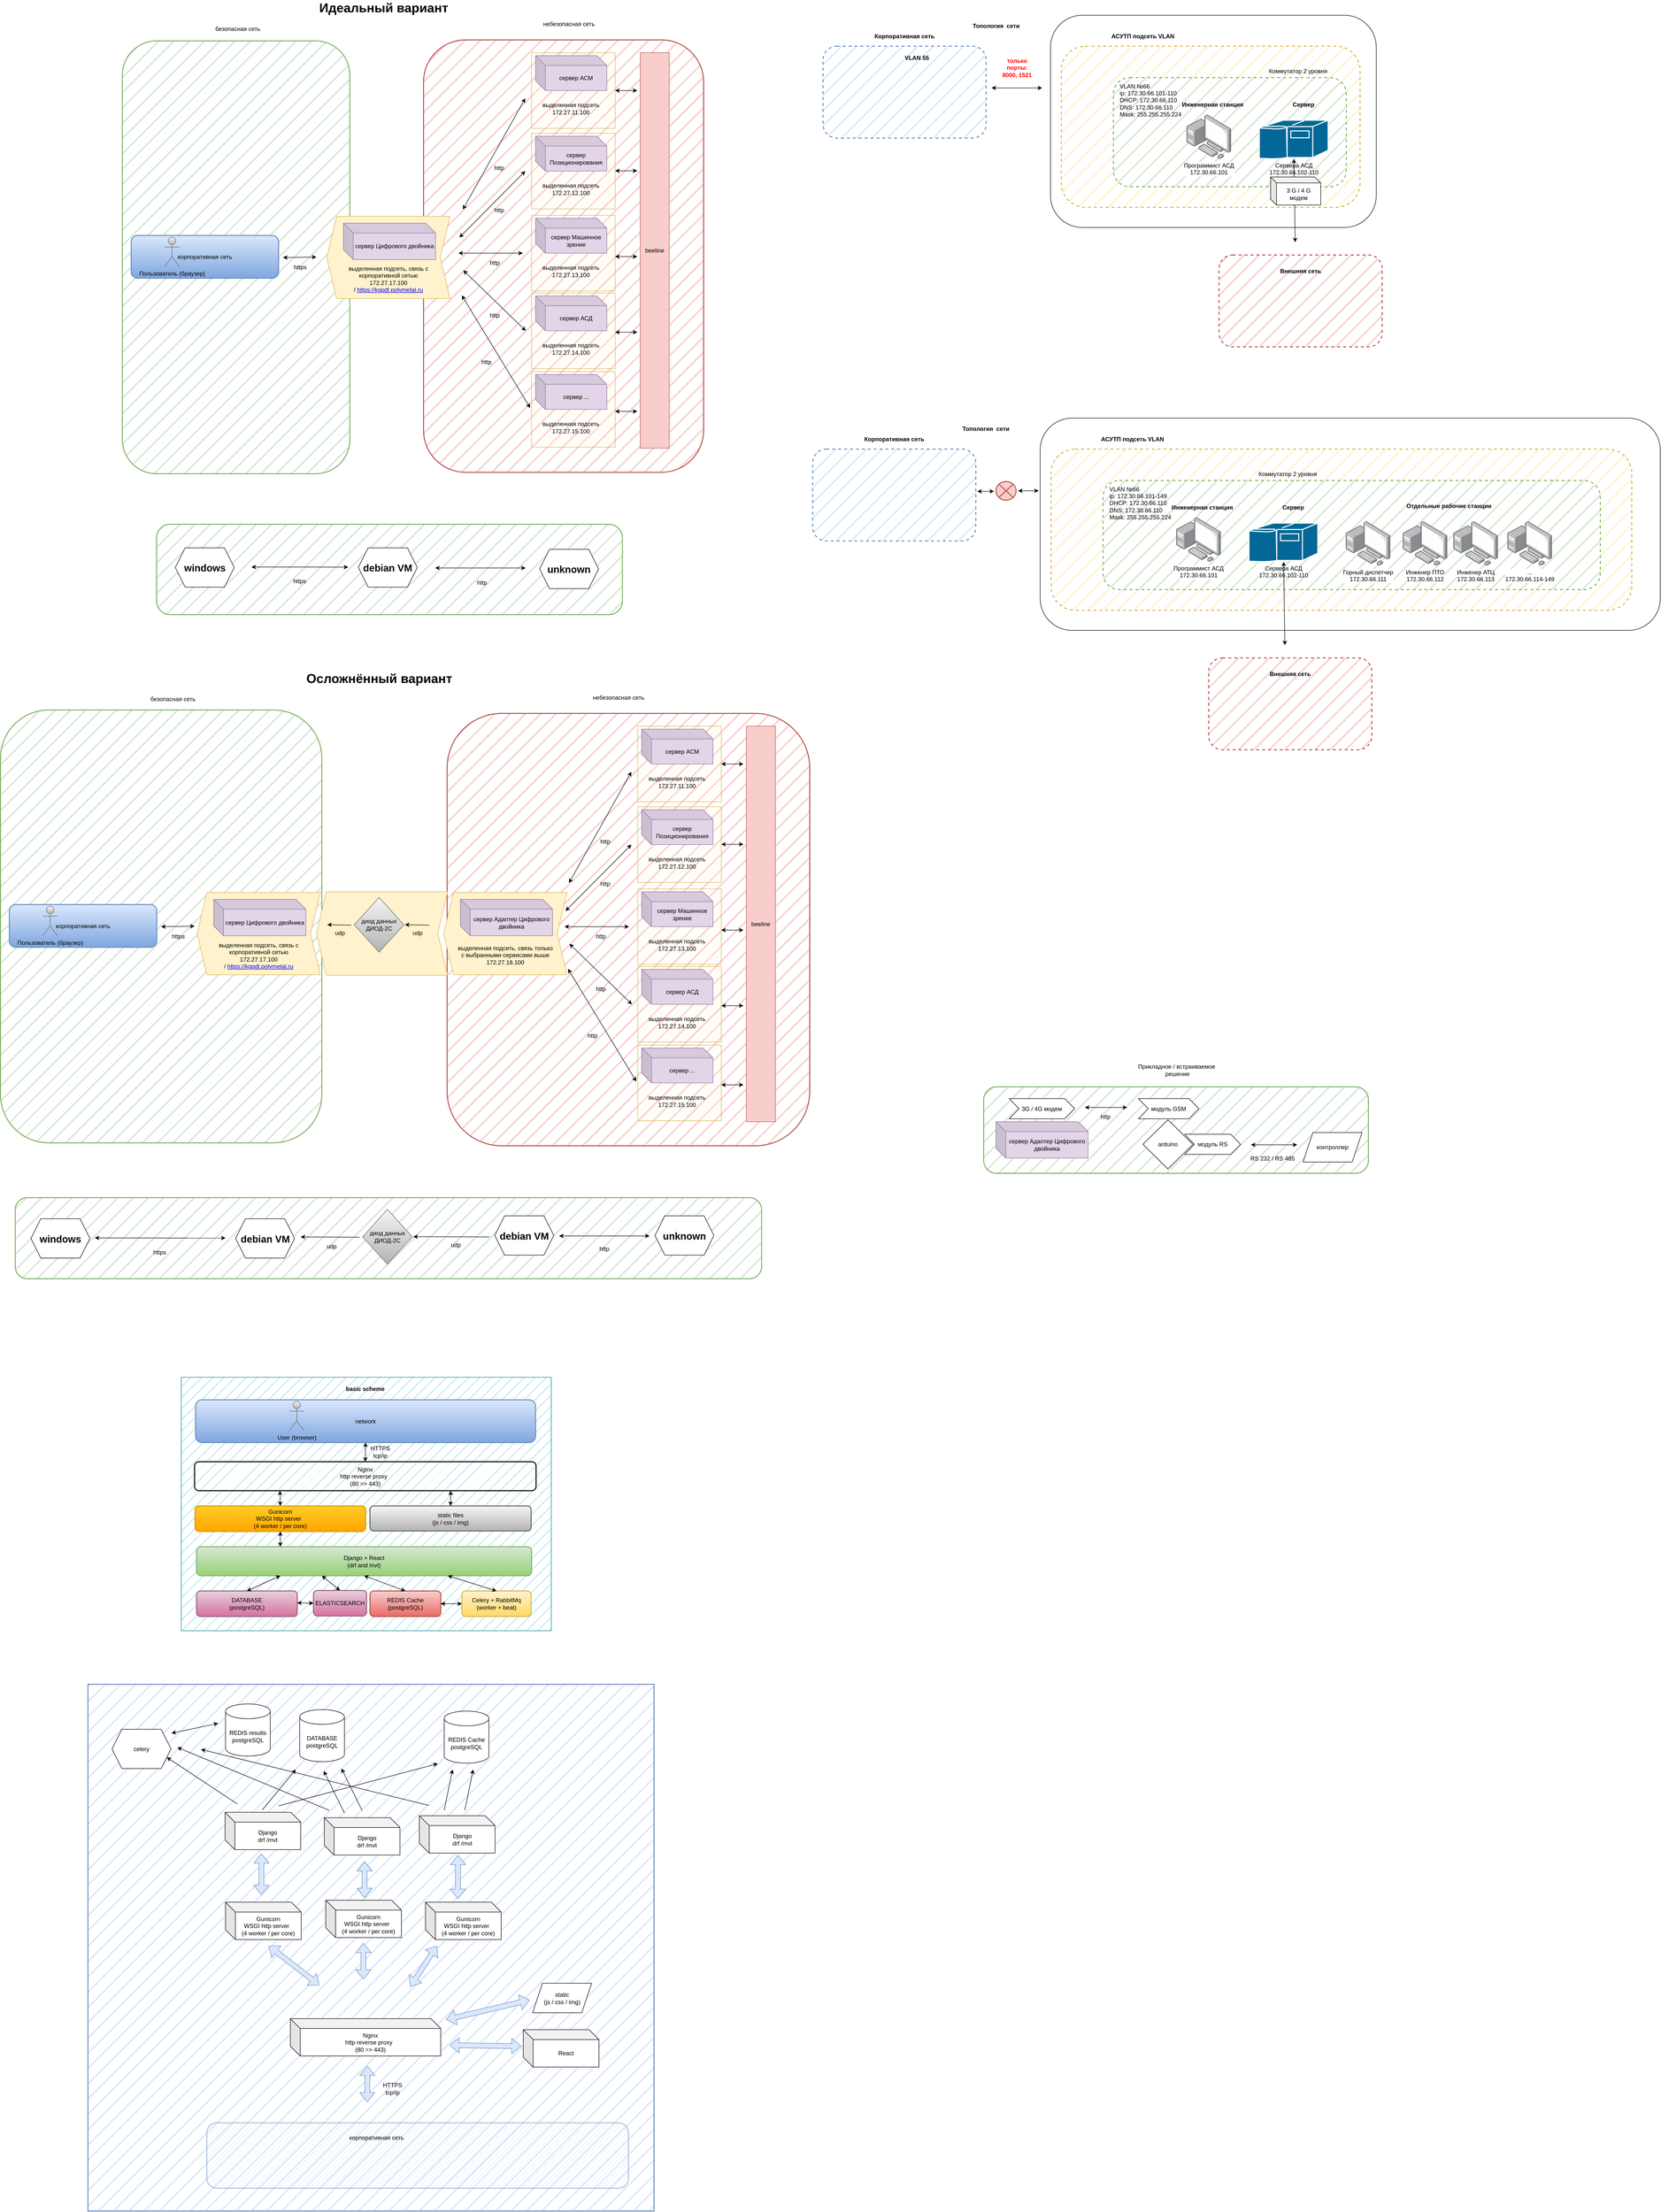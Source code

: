 <mxfile version="20.6.0" type="device"><diagram id="mHfOfARb1JTv4bDC6Bsp" name="Страница 1"><mxGraphModel dx="4755" dy="1063" grid="0" gridSize="10" guides="1" tooltips="1" connect="1" arrows="1" fold="1" page="0" pageScale="1" pageWidth="827" pageHeight="1169" math="0" shadow="0"><root><mxCell id="0"/><mxCell id="1" parent="0"/><mxCell id="CxLxmUVco0GPFpskk9r0-1" value="" style="rounded=1;whiteSpace=wrap;html=1;" parent="1" vertex="1"><mxGeometry x="1200" y="1134" width="663" height="432" as="geometry"/></mxCell><mxCell id="5aPXsl8Z_hrjltcxPtWP-4" value="" style="rounded=1;whiteSpace=wrap;html=1;dashed=1;fillStyle=hatch;fillColor=#fff2cc;strokeColor=#d6b656;strokeWidth=2;" parent="1" vertex="1"><mxGeometry x="1222" y="1197" width="608" height="328" as="geometry"/></mxCell><mxCell id="5aPXsl8Z_hrjltcxPtWP-16" value="" style="rounded=1;whiteSpace=wrap;html=1;dashed=1;fillStyle=hatch;fillColor=#d5e8d4;strokeColor=#82b366;strokeWidth=2;" parent="1" vertex="1"><mxGeometry x="1328" y="1261" width="474" height="222" as="geometry"/></mxCell><mxCell id="UzD4-Wozc95YCswQGi24-1" value="" style="rounded=1;whiteSpace=wrap;html=1;fillColor=#d5e8d4;strokeColor=#82b366;fillStyle=hatch;strokeWidth=2;" parent="1" vertex="1"><mxGeometry x="1064" y="3315" width="783" height="176" as="geometry"/></mxCell><mxCell id="0nZQHf6u5upQEWyy9GZ--81" value="" style="rounded=0;whiteSpace=wrap;html=1;fillStyle=hatch;strokeWidth=2;fontSize=20;fillColor=#dae8fc;strokeColor=#6c8ebf;" parent="1" vertex="1"><mxGeometry x="-759" y="4531" width="1152" height="1072" as="geometry"/></mxCell><mxCell id="0nZQHf6u5upQEWyy9GZ--15" value="" style="rounded=1;whiteSpace=wrap;html=1;fontSize=20;fillColor=#d5e8d4;strokeColor=#82b366;fillStyle=hatch;strokeWidth=2;" parent="1" vertex="1"><mxGeometry x="-907" y="3540.5" width="1519" height="165" as="geometry"/></mxCell><mxCell id="ws54T6_UfCaL4EnWzn4G-137" value="" style="rounded=1;whiteSpace=wrap;html=1;fillStyle=hatch;strokeWidth=2;fillColor=#d5e8d4;strokeColor=#82b366;" parent="1" vertex="1"><mxGeometry x="-937" y="2548" width="654" height="881" as="geometry"/></mxCell><mxCell id="ws54T6_UfCaL4EnWzn4G-136" value="" style="rounded=1;whiteSpace=wrap;html=1;fillStyle=hatch;strokeWidth=2;fillColor=#f8cecc;strokeColor=#b85450;" parent="1" vertex="1"><mxGeometry x="-28" y="2555" width="738" height="880" as="geometry"/></mxCell><mxCell id="ws54T6_UfCaL4EnWzn4G-131" value="" style="shape=step;perimeter=stepPerimeter;whiteSpace=wrap;html=1;fixedSize=1;fillStyle=auto;fillColor=#fff2cc;strokeColor=#d6b656;rotation=-180;" parent="1" vertex="1"><mxGeometry x="-294" y="2918" width="267" height="170" as="geometry"/></mxCell><mxCell id="ws54T6_UfCaL4EnWzn4G-79" value="" style="rounded=0;whiteSpace=wrap;html=1;fillStyle=hatch;strokeWidth=1;fillColor=#b0e3e6;strokeColor=#0e8088;" parent="1" vertex="1"><mxGeometry x="-569" y="3906" width="753" height="516" as="geometry"/></mxCell><mxCell id="ws54T6_UfCaL4EnWzn4G-61" value="network" style="rounded=1;whiteSpace=wrap;html=1;fillColor=#dae8fc;strokeColor=#6c8ebf;fillStyle=hatch;strokeWidth=2;gradientColor=#7ea6e0;" parent="1" vertex="1"><mxGeometry x="-540" y="3952" width="692" height="87" as="geometry"/></mxCell><mxCell id="Vjs3OH9aRN8catPYynis-1" value="" style="rounded=0;whiteSpace=wrap;html=1;fillColor=#fff2cc;strokeColor=#d6b656;fillStyle=hatch;" parent="1" vertex="1"><mxGeometry x="360" y="2581" width="170" height="154" as="geometry"/></mxCell><mxCell id="Vjs3OH9aRN8catPYynis-2" value="выделенная подсеть&lt;br&gt;172.27.11.100" style="text;html=1;strokeColor=none;fillColor=none;align=center;verticalAlign=middle;whiteSpace=wrap;rounded=0;fillStyle=hatch;" parent="1" vertex="1"><mxGeometry x="368" y="2665" width="144" height="60" as="geometry"/></mxCell><mxCell id="Vjs3OH9aRN8catPYynis-4" value="сервер АСМ" style="shape=cube;whiteSpace=wrap;html=1;boundedLbl=1;backgroundOutline=1;darkOpacity=0.05;darkOpacity2=0.1;fillStyle=auto;fillColor=#e1d5e7;strokeColor=#9673a6;" parent="1" vertex="1"><mxGeometry x="368" y="2587" width="145" height="71" as="geometry"/></mxCell><mxCell id="Vjs3OH9aRN8catPYynis-15" value="beeline" style="text;html=1;strokeColor=#b85450;fillColor=#f8cecc;align=center;verticalAlign=middle;whiteSpace=wrap;rounded=0;fillStyle=auto;" parent="1" vertex="1"><mxGeometry x="581" y="2581" width="59" height="805" as="geometry"/></mxCell><mxCell id="Vjs3OH9aRN8catPYynis-42" value="" style="shape=step;perimeter=stepPerimeter;whiteSpace=wrap;html=1;fixedSize=1;fillStyle=auto;fillColor=#fff2cc;strokeColor=#d6b656;rotation=-180;" parent="1" vertex="1"><mxGeometry x="-35" y="2919.5" width="251" height="167.5" as="geometry"/></mxCell><mxCell id="Vjs3OH9aRN8catPYynis-43" value="сервер Адаптер Цифрового двойника" style="shape=cube;whiteSpace=wrap;html=1;boundedLbl=1;backgroundOutline=1;darkOpacity=0.05;darkOpacity2=0.1;fillStyle=auto;fillColor=#e1d5e7;strokeColor=#9673a6;" parent="1" vertex="1"><mxGeometry x="-1" y="2933.5" width="187.5" height="74" as="geometry"/></mxCell><mxCell id="Vjs3OH9aRN8catPYynis-44" value="выделенная подсеть, связь только c выбранными сервисами выше&lt;br&gt;172.27.16.100" style="text;html=1;strokeColor=none;fillColor=none;align=center;verticalAlign=middle;whiteSpace=wrap;rounded=0;fillStyle=hatch;" parent="1" vertex="1"><mxGeometry x="-9" y="3019" width="199" height="55.5" as="geometry"/></mxCell><mxCell id="ws54T6_UfCaL4EnWzn4G-1" value="udp" style="text;html=1;strokeColor=none;fillColor=none;align=center;verticalAlign=middle;whiteSpace=wrap;rounded=0;fillStyle=auto;" parent="1" vertex="1"><mxGeometry x="-104" y="2991" width="32" height="21" as="geometry"/></mxCell><mxCell id="ws54T6_UfCaL4EnWzn4G-3" value="диод данных&lt;br&gt;ДИОД-2С" style="rhombus;whiteSpace=wrap;html=1;fillStyle=auto;fillColor=#f5f5f5;strokeColor=#666666;gradientColor=#b3b3b3;" parent="1" vertex="1"><mxGeometry x="-217" y="2929.5" width="101" height="111.5" as="geometry"/></mxCell><mxCell id="ws54T6_UfCaL4EnWzn4G-7" value="" style="rounded=1;whiteSpace=wrap;html=1;fillStyle=hatch;fillColor=#dae8fc;strokeColor=#6c8ebf;" parent="1" vertex="1"><mxGeometry x="-517" y="5423.5" width="858" height="133" as="geometry"/></mxCell><mxCell id="ws54T6_UfCaL4EnWzn4G-8" value="корпоративная сеть" style="text;html=1;strokeColor=none;fillColor=none;align=center;verticalAlign=middle;whiteSpace=wrap;rounded=0;fillStyle=hatch;" parent="1" vertex="1"><mxGeometry x="-266" y="5438.5" width="189" height="30" as="geometry"/></mxCell><mxCell id="ws54T6_UfCaL4EnWzn4G-11" value="" style="shape=flexArrow;endArrow=classic;startArrow=classic;html=1;rounded=0;entryX=0.5;entryY=0;entryDx=0;entryDy=0;fillColor=#dae8fc;strokeColor=#6c8ebf;" parent="1" edge="1"><mxGeometry width="100" height="100" relative="1" as="geometry"><mxPoint x="-190.5" y="5307.5" as="sourcePoint"/><mxPoint x="-190.5" y="5381.5" as="targetPoint"/></mxGeometry></mxCell><mxCell id="ws54T6_UfCaL4EnWzn4G-12" value="HTTPS tcp/ip" style="text;html=1;strokeColor=none;fillColor=none;align=center;verticalAlign=middle;whiteSpace=wrap;rounded=0;fillStyle=auto;" parent="1" vertex="1"><mxGeometry x="-169" y="5338.5" width="60" height="30" as="geometry"/></mxCell><mxCell id="ws54T6_UfCaL4EnWzn4G-16" value="Nginx&lt;br&gt;http reverse proxy&amp;nbsp;&amp;nbsp;&lt;br&gt;(80 =&amp;gt; 443)" style="shape=cube;whiteSpace=wrap;html=1;boundedLbl=1;backgroundOutline=1;darkOpacity=0.05;darkOpacity2=0.1;" parent="1" vertex="1"><mxGeometry x="-347" y="5211.5" width="306" height="76" as="geometry"/></mxCell><mxCell id="ws54T6_UfCaL4EnWzn4G-23" value="User (browser)" style="shape=umlActor;verticalLabelPosition=bottom;verticalAlign=top;html=1;outlineConnect=0;fillColor=#f5f5f5;gradientColor=#b3b3b3;strokeColor=#666666;" parent="1" vertex="1"><mxGeometry x="-349" y="3955" width="30" height="60" as="geometry"/></mxCell><mxCell id="ws54T6_UfCaL4EnWzn4G-24" value="Gunicorn&lt;br&gt;WSGI http server&amp;nbsp;&amp;nbsp;&lt;br&gt;(4 worker / per core)" style="shape=cube;whiteSpace=wrap;html=1;boundedLbl=1;backgroundOutline=1;darkOpacity=0.05;darkOpacity2=0.1;" parent="1" vertex="1"><mxGeometry x="-275" y="4970.5" width="154" height="76" as="geometry"/></mxCell><mxCell id="ws54T6_UfCaL4EnWzn4G-25" value="" style="shape=flexArrow;endArrow=classic;startArrow=classic;html=1;rounded=0;entryX=0.5;entryY=0;entryDx=0;entryDy=0;fillColor=#dae8fc;strokeColor=#6c8ebf;" parent="1" edge="1"><mxGeometry width="100" height="100" relative="1" as="geometry"><mxPoint x="-198.34" y="5057.5" as="sourcePoint"/><mxPoint x="-198.34" y="5131.5" as="targetPoint"/></mxGeometry></mxCell><mxCell id="ws54T6_UfCaL4EnWzn4G-26" value="Django&lt;br&gt;drf /mvt" style="shape=cube;whiteSpace=wrap;html=1;boundedLbl=1;backgroundOutline=1;darkOpacity=0.05;darkOpacity2=0.1;" parent="1" vertex="1"><mxGeometry x="-278" y="4802.5" width="154" height="76" as="geometry"/></mxCell><mxCell id="ws54T6_UfCaL4EnWzn4G-27" value="" style="shape=flexArrow;endArrow=classic;startArrow=classic;html=1;rounded=0;entryX=0.5;entryY=0;entryDx=0;entryDy=0;fillColor=#dae8fc;strokeColor=#6c8ebf;" parent="1" edge="1"><mxGeometry width="100" height="100" relative="1" as="geometry"><mxPoint x="-406" y="4875.5" as="sourcePoint"/><mxPoint x="-406" y="4959.5" as="targetPoint"/></mxGeometry></mxCell><mxCell id="ws54T6_UfCaL4EnWzn4G-28" value="DATABASE&lt;br&gt;postgreSQL" style="shape=cylinder3;whiteSpace=wrap;html=1;boundedLbl=1;backgroundOutline=1;size=15;" parent="1" vertex="1"><mxGeometry x="-328" y="4582.5" width="91" height="106" as="geometry"/></mxCell><mxCell id="ws54T6_UfCaL4EnWzn4G-29" value="Gunicorn&lt;br&gt;WSGI http server&amp;nbsp;&amp;nbsp;&lt;br&gt;(4 worker / per core)" style="shape=cube;whiteSpace=wrap;html=1;boundedLbl=1;backgroundOutline=1;darkOpacity=0.05;darkOpacity2=0.1;" parent="1" vertex="1"><mxGeometry x="-72" y="4974.5" width="154" height="76" as="geometry"/></mxCell><mxCell id="ws54T6_UfCaL4EnWzn4G-30" value="Gunicorn&lt;br&gt;WSGI http server&amp;nbsp;&amp;nbsp;&lt;br&gt;(4 worker / per core)" style="shape=cube;whiteSpace=wrap;html=1;boundedLbl=1;backgroundOutline=1;darkOpacity=0.05;darkOpacity2=0.1;" parent="1" vertex="1"><mxGeometry x="-479" y="4974.5" width="154" height="76" as="geometry"/></mxCell><mxCell id="ws54T6_UfCaL4EnWzn4G-31" value="" style="shape=flexArrow;endArrow=classic;startArrow=classic;html=1;rounded=0;entryX=0.5;entryY=0;entryDx=0;entryDy=0;fillColor=#dae8fc;strokeColor=#6c8ebf;" parent="1" edge="1"><mxGeometry width="100" height="100" relative="1" as="geometry"><mxPoint x="-196" y="4891.5" as="sourcePoint"/><mxPoint x="-196" y="4965.5" as="targetPoint"/><Array as="points"><mxPoint x="-196" y="4925.5"/></Array></mxGeometry></mxCell><mxCell id="ws54T6_UfCaL4EnWzn4G-32" value="" style="shape=flexArrow;endArrow=classic;startArrow=classic;html=1;rounded=0;entryX=0.5;entryY=0;entryDx=0;entryDy=0;fillColor=#dae8fc;strokeColor=#6c8ebf;" parent="1" edge="1"><mxGeometry width="100" height="100" relative="1" as="geometry"><mxPoint x="-6" y="4878.5" as="sourcePoint"/><mxPoint x="-6" y="4967.5" as="targetPoint"/></mxGeometry></mxCell><mxCell id="ws54T6_UfCaL4EnWzn4G-33" value="" style="shape=flexArrow;endArrow=classic;startArrow=classic;html=1;rounded=0;fillColor=#dae8fc;strokeColor=#6c8ebf;" parent="1" edge="1"><mxGeometry width="100" height="100" relative="1" as="geometry"><mxPoint x="-49" y="5063.5" as="sourcePoint"/><mxPoint x="-103" y="5146.5" as="targetPoint"/></mxGeometry></mxCell><mxCell id="ws54T6_UfCaL4EnWzn4G-34" value="" style="shape=flexArrow;endArrow=classic;startArrow=classic;html=1;rounded=0;fillColor=#dae8fc;strokeColor=#6c8ebf;" parent="1" edge="1"><mxGeometry width="100" height="100" relative="1" as="geometry"><mxPoint x="-391.0" y="5063.5" as="sourcePoint"/><mxPoint x="-288" y="5143.5" as="targetPoint"/></mxGeometry></mxCell><mxCell id="ws54T6_UfCaL4EnWzn4G-35" value="Django&lt;br&gt;drf /mvt" style="shape=cube;whiteSpace=wrap;html=1;boundedLbl=1;backgroundOutline=1;darkOpacity=0.05;darkOpacity2=0.1;" parent="1" vertex="1"><mxGeometry x="-84.5" y="4798.5" width="154" height="76" as="geometry"/></mxCell><mxCell id="ws54T6_UfCaL4EnWzn4G-36" value="Django&lt;br&gt;drf /mvt" style="shape=cube;whiteSpace=wrap;html=1;boundedLbl=1;backgroundOutline=1;darkOpacity=0.05;darkOpacity2=0.1;" parent="1" vertex="1"><mxGeometry x="-480" y="4791.5" width="154" height="76" as="geometry"/></mxCell><mxCell id="ws54T6_UfCaL4EnWzn4G-40" value="REDIS Cache&lt;br&gt;postgreSQL" style="shape=cylinder3;whiteSpace=wrap;html=1;boundedLbl=1;backgroundOutline=1;size=15;" parent="1" vertex="1"><mxGeometry x="-34" y="4585.5" width="91" height="106" as="geometry"/></mxCell><mxCell id="ws54T6_UfCaL4EnWzn4G-41" value="" style="endArrow=classic;html=1;rounded=0;" parent="1" edge="1"><mxGeometry width="50" height="50" relative="1" as="geometry"><mxPoint x="-404" y="4786.5" as="sourcePoint"/><mxPoint x="-336" y="4704.5" as="targetPoint"/></mxGeometry></mxCell><mxCell id="ws54T6_UfCaL4EnWzn4G-42" value="" style="endArrow=classic;html=1;rounded=0;" parent="1" edge="1"><mxGeometry width="50" height="50" relative="1" as="geometry"><mxPoint x="-371" y="4778.5" as="sourcePoint"/><mxPoint x="-47" y="4692.5" as="targetPoint"/></mxGeometry></mxCell><mxCell id="ws54T6_UfCaL4EnWzn4G-43" value="" style="endArrow=classic;html=1;rounded=0;" parent="1" edge="1"><mxGeometry width="50" height="50" relative="1" as="geometry"><mxPoint x="-237" y="4793" as="sourcePoint"/><mxPoint x="-279" y="4707.5" as="targetPoint"/></mxGeometry></mxCell><mxCell id="ws54T6_UfCaL4EnWzn4G-44" value="" style="endArrow=classic;html=1;rounded=0;" parent="1" edge="1"><mxGeometry width="50" height="50" relative="1" as="geometry"><mxPoint x="-201" y="4788" as="sourcePoint"/><mxPoint x="-243" y="4702.5" as="targetPoint"/></mxGeometry></mxCell><mxCell id="ws54T6_UfCaL4EnWzn4G-45" value="" style="endArrow=classic;html=1;rounded=0;" parent="1" edge="1"><mxGeometry width="50" height="50" relative="1" as="geometry"><mxPoint x="-34" y="4787.5" as="sourcePoint"/><mxPoint x="-17" y="4704.5" as="targetPoint"/></mxGeometry></mxCell><mxCell id="ws54T6_UfCaL4EnWzn4G-46" value="" style="endArrow=classic;html=1;rounded=0;" parent="1" edge="1"><mxGeometry width="50" height="50" relative="1" as="geometry"><mxPoint x="8" y="4787.5" as="sourcePoint"/><mxPoint x="25" y="4704.5" as="targetPoint"/></mxGeometry></mxCell><mxCell id="ws54T6_UfCaL4EnWzn4G-47" value="celery" style="shape=hexagon;perimeter=hexagonPerimeter2;whiteSpace=wrap;html=1;fixedSize=1;" parent="1" vertex="1"><mxGeometry x="-710" y="4622.5" width="120" height="80" as="geometry"/></mxCell><mxCell id="ws54T6_UfCaL4EnWzn4G-48" value="" style="endArrow=classic;html=1;rounded=0;entryX=1;entryY=0.75;entryDx=0;entryDy=0;" parent="1" target="ws54T6_UfCaL4EnWzn4G-47" edge="1"><mxGeometry width="50" height="50" relative="1" as="geometry"><mxPoint x="-455" y="4774.5" as="sourcePoint"/><mxPoint x="-387" y="4692.5" as="targetPoint"/></mxGeometry></mxCell><mxCell id="ws54T6_UfCaL4EnWzn4G-49" value="" style="endArrow=classic;html=1;rounded=0;entryX=1;entryY=0.75;entryDx=0;entryDy=0;shadow=0;sketch=0;" parent="1" edge="1"><mxGeometry width="50" height="50" relative="1" as="geometry"><mxPoint x="-268" y="4787.5" as="sourcePoint"/><mxPoint x="-577.001" y="4659.503" as="targetPoint"/></mxGeometry></mxCell><mxCell id="ws54T6_UfCaL4EnWzn4G-50" value="" style="endArrow=classic;html=1;rounded=0;entryX=1;entryY=0.75;entryDx=0;entryDy=0;" parent="1" edge="1"><mxGeometry width="50" height="50" relative="1" as="geometry"><mxPoint x="-65" y="4777.5" as="sourcePoint"/><mxPoint x="-529.001" y="4663.503" as="targetPoint"/></mxGeometry></mxCell><mxCell id="ws54T6_UfCaL4EnWzn4G-51" value="REDIS results&lt;br&gt;postgreSQL" style="shape=cylinder3;whiteSpace=wrap;html=1;boundedLbl=1;backgroundOutline=1;size=15;" parent="1" vertex="1"><mxGeometry x="-479" y="4571" width="91" height="106" as="geometry"/></mxCell><mxCell id="ws54T6_UfCaL4EnWzn4G-52" value="" style="endArrow=classic;startArrow=classic;html=1;rounded=0;" parent="1" edge="1"><mxGeometry width="50" height="50" relative="1" as="geometry"><mxPoint x="-589" y="4630.5" as="sourcePoint"/><mxPoint x="-494" y="4610.5" as="targetPoint"/></mxGeometry></mxCell><mxCell id="ws54T6_UfCaL4EnWzn4G-53" value="React" style="shape=cube;whiteSpace=wrap;html=1;boundedLbl=1;backgroundOutline=1;darkOpacity=0.05;darkOpacity2=0.1;" parent="1" vertex="1"><mxGeometry x="127" y="5234" width="154" height="76" as="geometry"/></mxCell><mxCell id="ws54T6_UfCaL4EnWzn4G-54" value="" style="shape=flexArrow;endArrow=classic;startArrow=classic;html=1;rounded=0;fillColor=#dae8fc;strokeColor=#6c8ebf;" parent="1" edge="1"><mxGeometry width="100" height="100" relative="1" as="geometry"><mxPoint x="123" y="5267.5" as="sourcePoint"/><mxPoint x="-23" y="5265.5" as="targetPoint"/></mxGeometry></mxCell><mxCell id="ws54T6_UfCaL4EnWzn4G-55" value="static&lt;br&gt;(js / css / img)" style="shape=parallelogram;perimeter=parallelogramPerimeter;whiteSpace=wrap;html=1;fixedSize=1;" parent="1" vertex="1"><mxGeometry x="146" y="5139.5" width="120" height="60" as="geometry"/></mxCell><mxCell id="ws54T6_UfCaL4EnWzn4G-59" value="" style="shape=flexArrow;endArrow=classic;startArrow=classic;html=1;rounded=0;fillColor=#dae8fc;strokeColor=#6c8ebf;" parent="1" edge="1"><mxGeometry width="100" height="100" relative="1" as="geometry"><mxPoint x="140" y="5173.5" as="sourcePoint"/><mxPoint x="-30" y="5213.5" as="targetPoint"/></mxGeometry></mxCell><mxCell id="ws54T6_UfCaL4EnWzn4G-62" value="" style="endArrow=classic;startArrow=classic;html=1;rounded=0;shadow=0;sketch=0;entryX=0.5;entryY=1;entryDx=0;entryDy=0;exitX=0.5;exitY=0;exitDx=0;exitDy=0;" parent="1" source="ws54T6_UfCaL4EnWzn4G-64" target="ws54T6_UfCaL4EnWzn4G-61" edge="1"><mxGeometry width="50" height="50" relative="1" as="geometry"><mxPoint x="-342" y="4100" as="sourcePoint"/><mxPoint x="-343" y="4053" as="targetPoint"/></mxGeometry></mxCell><mxCell id="ws54T6_UfCaL4EnWzn4G-63" value="HTTPS tcp/ip" style="text;html=1;strokeColor=none;fillColor=none;align=center;verticalAlign=middle;whiteSpace=wrap;rounded=0;fillStyle=auto;" parent="1" vertex="1"><mxGeometry x="-194" y="4043" width="60" height="30" as="geometry"/></mxCell><mxCell id="ws54T6_UfCaL4EnWzn4G-64" value="Nginx&lt;br&gt;http reverse proxy&amp;nbsp;&amp;nbsp;&lt;br&gt;(80 =&amp;gt; 443)" style="rounded=1;whiteSpace=wrap;html=1;fillStyle=hatch;strokeWidth=2;" parent="1" vertex="1"><mxGeometry x="-542" y="4078" width="695" height="59" as="geometry"/></mxCell><mxCell id="ws54T6_UfCaL4EnWzn4G-65" value="Gunicorn&lt;br&gt;WSGI http server&amp;nbsp;&amp;nbsp;&lt;br&gt;(4 worker / per core)" style="rounded=1;whiteSpace=wrap;html=1;fillStyle=hatch;strokeWidth=2;fillColor=#ffcd28;gradientColor=#ffa500;strokeColor=#d79b00;" parent="1" vertex="1"><mxGeometry x="-541" y="4168" width="347" height="52" as="geometry"/></mxCell><mxCell id="ws54T6_UfCaL4EnWzn4G-66" value="" style="endArrow=classic;startArrow=classic;html=1;rounded=0;shadow=0;sketch=0;entryX=0.25;entryY=1;entryDx=0;entryDy=0;exitX=0.5;exitY=0;exitDx=0;exitDy=0;" parent="1" source="ws54T6_UfCaL4EnWzn4G-65" target="ws54T6_UfCaL4EnWzn4G-64" edge="1"><mxGeometry width="50" height="50" relative="1" as="geometry"><mxPoint x="-350" y="4301" as="sourcePoint"/><mxPoint x="-350" y="4234" as="targetPoint"/></mxGeometry></mxCell><mxCell id="ws54T6_UfCaL4EnWzn4G-67" value="static files&lt;br&gt;(js / css / img)" style="rounded=1;whiteSpace=wrap;html=1;fillColor=#f5f5f5;strokeColor=#666666;fillStyle=hatch;strokeWidth=2;gradientColor=#b3b3b3;" parent="1" vertex="1"><mxGeometry x="-185" y="4168" width="328" height="51" as="geometry"/></mxCell><mxCell id="ws54T6_UfCaL4EnWzn4G-68" value="" style="endArrow=classic;startArrow=classic;html=1;rounded=0;shadow=0;sketch=0;entryX=0.75;entryY=1;entryDx=0;entryDy=0;exitX=0.5;exitY=0;exitDx=0;exitDy=0;" parent="1" source="ws54T6_UfCaL4EnWzn4G-67" target="ws54T6_UfCaL4EnWzn4G-64" edge="1"><mxGeometry width="50" height="50" relative="1" as="geometry"><mxPoint x="-235" y="4279" as="sourcePoint"/><mxPoint x="-247" y="4220" as="targetPoint"/></mxGeometry></mxCell><mxCell id="ws54T6_UfCaL4EnWzn4G-70" value="Django + React&lt;br&gt;(drf and mvt)" style="rounded=1;whiteSpace=wrap;html=1;fillColor=#d5e8d4;strokeColor=#82b366;fillStyle=hatch;strokeWidth=2;gradientColor=#97d077;" parent="1" vertex="1"><mxGeometry x="-538" y="4251" width="682" height="59" as="geometry"/></mxCell><mxCell id="ws54T6_UfCaL4EnWzn4G-71" value="" style="endArrow=classic;startArrow=classic;html=1;rounded=0;shadow=0;sketch=0;entryX=0.5;entryY=1;entryDx=0;entryDy=0;exitX=0.25;exitY=0;exitDx=0;exitDy=0;" parent="1" source="ws54T6_UfCaL4EnWzn4G-70" target="ws54T6_UfCaL4EnWzn4G-65" edge="1"><mxGeometry width="50" height="50" relative="1" as="geometry"><mxPoint x="-371.25" y="4255" as="sourcePoint"/><mxPoint x="-372" y="4224" as="targetPoint"/></mxGeometry></mxCell><mxCell id="ws54T6_UfCaL4EnWzn4G-72" value="DATABASE&lt;br&gt;(postgreSQL)" style="rounded=1;whiteSpace=wrap;html=1;fillColor=#e6d0de;strokeColor=#996185;fillStyle=hatch;strokeWidth=2;gradientColor=#d5739d;" parent="1" vertex="1"><mxGeometry x="-538" y="4341" width="205" height="52" as="geometry"/></mxCell><mxCell id="ws54T6_UfCaL4EnWzn4G-73" value="REDIS Cache&lt;br&gt;(postgreSQL)" style="rounded=1;whiteSpace=wrap;html=1;fillColor=#f8cecc;strokeColor=#b85450;fillStyle=hatch;strokeWidth=2;gradientColor=#ea6b66;" parent="1" vertex="1"><mxGeometry x="-185" y="4341" width="144" height="52" as="geometry"/></mxCell><mxCell id="ws54T6_UfCaL4EnWzn4G-74" value="Celery + RabbitMq&lt;br&gt;(worker + beat)" style="rounded=1;whiteSpace=wrap;html=1;fillColor=#fff2cc;strokeColor=#d6b656;fillStyle=hatch;strokeWidth=2;gradientColor=#ffd966;" parent="1" vertex="1"><mxGeometry x="2" y="4341" width="141" height="52" as="geometry"/></mxCell><mxCell id="ws54T6_UfCaL4EnWzn4G-75" value="" style="endArrow=classic;startArrow=classic;html=1;rounded=0;shadow=0;sketch=0;entryX=0.75;entryY=1;entryDx=0;entryDy=0;exitX=0.5;exitY=0;exitDx=0;exitDy=0;" parent="1" source="ws54T6_UfCaL4EnWzn4G-74" target="ws54T6_UfCaL4EnWzn4G-70" edge="1"><mxGeometry width="50" height="50" relative="1" as="geometry"><mxPoint x="-9" y="4346" as="sourcePoint"/><mxPoint x="-8.75" y="4315" as="targetPoint"/></mxGeometry></mxCell><mxCell id="ws54T6_UfCaL4EnWzn4G-76" value="" style="endArrow=classic;startArrow=classic;html=1;rounded=0;shadow=0;sketch=0;entryX=0.5;entryY=1;entryDx=0;entryDy=0;exitX=0.5;exitY=0;exitDx=0;exitDy=0;" parent="1" source="ws54T6_UfCaL4EnWzn4G-73" target="ws54T6_UfCaL4EnWzn4G-70" edge="1"><mxGeometry width="50" height="50" relative="1" as="geometry"><mxPoint x="-141.5" y="4353" as="sourcePoint"/><mxPoint x="-203" y="4317" as="targetPoint"/></mxGeometry></mxCell><mxCell id="ws54T6_UfCaL4EnWzn4G-77" value="" style="endArrow=classic;startArrow=classic;html=1;rounded=0;shadow=0;sketch=0;entryX=0.25;entryY=1;entryDx=0;entryDy=0;exitX=0.5;exitY=0;exitDx=0;exitDy=0;" parent="1" source="ws54T6_UfCaL4EnWzn4G-72" target="ws54T6_UfCaL4EnWzn4G-70" edge="1"><mxGeometry width="50" height="50" relative="1" as="geometry"><mxPoint x="-338" y="4346" as="sourcePoint"/><mxPoint x="-338" y="4315" as="targetPoint"/></mxGeometry></mxCell><mxCell id="ws54T6_UfCaL4EnWzn4G-78" value="" style="endArrow=classic;startArrow=classic;html=1;rounded=0;shadow=0;sketch=0;entryX=0;entryY=0.5;entryDx=0;entryDy=0;exitX=1;exitY=0.5;exitDx=0;exitDy=0;" parent="1" source="ws54T6_UfCaL4EnWzn4G-73" target="ws54T6_UfCaL4EnWzn4G-74" edge="1"><mxGeometry width="50" height="50" relative="1" as="geometry"><mxPoint x="-82" y="4378" as="sourcePoint"/><mxPoint x="-74" y="4347" as="targetPoint"/></mxGeometry></mxCell><mxCell id="ws54T6_UfCaL4EnWzn4G-80" value="basic scheme" style="text;html=1;strokeColor=none;fillColor=none;align=center;verticalAlign=middle;whiteSpace=wrap;rounded=0;fillStyle=hatch;strokeWidth=1;fontStyle=1" parent="1" vertex="1"><mxGeometry x="-241" y="3915" width="93" height="30" as="geometry"/></mxCell><mxCell id="ws54T6_UfCaL4EnWzn4G-81" value="ELASTICSEARCH" style="rounded=1;whiteSpace=wrap;html=1;fillColor=#e6d0de;strokeColor=#996185;fillStyle=hatch;strokeWidth=2;gradientColor=#d5739d;" parent="1" vertex="1"><mxGeometry x="-300" y="4340" width="108" height="52" as="geometry"/></mxCell><mxCell id="ws54T6_UfCaL4EnWzn4G-82" value="" style="endArrow=classic;startArrow=classic;html=1;rounded=0;shadow=0;sketch=0;entryX=0;entryY=0.5;entryDx=0;entryDy=0;exitX=0.999;exitY=0.465;exitDx=0;exitDy=0;exitPerimeter=0;" parent="1" source="ws54T6_UfCaL4EnWzn4G-72" target="ws54T6_UfCaL4EnWzn4G-81" edge="1"><mxGeometry width="50" height="50" relative="1" as="geometry"><mxPoint x="-333" y="4369" as="sourcePoint"/><mxPoint x="-265.0" y="4338" as="targetPoint"/></mxGeometry></mxCell><mxCell id="ws54T6_UfCaL4EnWzn4G-85" value="" style="endArrow=classic;startArrow=classic;html=1;rounded=0;shadow=0;sketch=0;entryX=0.5;entryY=0;entryDx=0;entryDy=0;exitX=0.374;exitY=1.001;exitDx=0;exitDy=0;exitPerimeter=0;" parent="1" source="ws54T6_UfCaL4EnWzn4G-70" target="ws54T6_UfCaL4EnWzn4G-81" edge="1"><mxGeometry width="50" height="50" relative="1" as="geometry"><mxPoint x="-323.205" y="4375.18" as="sourcePoint"/><mxPoint x="-290" y="4376" as="targetPoint"/><Array as="points"/></mxGeometry></mxCell><mxCell id="ws54T6_UfCaL4EnWzn4G-86" value="" style="rounded=0;whiteSpace=wrap;html=1;fillColor=#fff2cc;strokeColor=#d6b656;fillStyle=hatch;" parent="1" vertex="1"><mxGeometry x="360" y="2745" width="170" height="154" as="geometry"/></mxCell><mxCell id="ws54T6_UfCaL4EnWzn4G-87" value="выделенная подсеть&lt;br&gt;172.27.12.100" style="text;html=1;strokeColor=none;fillColor=none;align=center;verticalAlign=middle;whiteSpace=wrap;rounded=0;fillStyle=hatch;" parent="1" vertex="1"><mxGeometry x="368" y="2829" width="144" height="60" as="geometry"/></mxCell><mxCell id="ws54T6_UfCaL4EnWzn4G-88" value="сервер Позиционирования" style="shape=cube;whiteSpace=wrap;html=1;boundedLbl=1;backgroundOutline=1;darkOpacity=0.05;darkOpacity2=0.1;fillStyle=auto;fillColor=#e1d5e7;strokeColor=#9673a6;" parent="1" vertex="1"><mxGeometry x="368" y="2751" width="145" height="71" as="geometry"/></mxCell><mxCell id="ws54T6_UfCaL4EnWzn4G-89" value="" style="rounded=0;whiteSpace=wrap;html=1;fillColor=#fff2cc;strokeColor=#d6b656;fillStyle=hatch;" parent="1" vertex="1"><mxGeometry x="360" y="2912" width="170" height="154" as="geometry"/></mxCell><mxCell id="ws54T6_UfCaL4EnWzn4G-90" value="выделенная подсеть&lt;br&gt;172.27.13.100" style="text;html=1;strokeColor=none;fillColor=none;align=center;verticalAlign=middle;whiteSpace=wrap;rounded=0;fillStyle=hatch;" parent="1" vertex="1"><mxGeometry x="368" y="2996" width="144" height="60" as="geometry"/></mxCell><mxCell id="ws54T6_UfCaL4EnWzn4G-91" value="сервер Машинное зрение" style="shape=cube;whiteSpace=wrap;html=1;boundedLbl=1;backgroundOutline=1;darkOpacity=0.05;darkOpacity2=0.1;fillStyle=auto;fillColor=#e1d5e7;strokeColor=#9673a6;" parent="1" vertex="1"><mxGeometry x="368" y="2918" width="145" height="71" as="geometry"/></mxCell><mxCell id="ws54T6_UfCaL4EnWzn4G-92" value="" style="rounded=0;whiteSpace=wrap;html=1;fillColor=#fff2cc;strokeColor=#d6b656;fillStyle=hatch;" parent="1" vertex="1"><mxGeometry x="360" y="3070" width="170" height="154" as="geometry"/></mxCell><mxCell id="ws54T6_UfCaL4EnWzn4G-93" value="выделенная подсеть&lt;br&gt;172.27.14.100" style="text;html=1;strokeColor=none;fillColor=none;align=center;verticalAlign=middle;whiteSpace=wrap;rounded=0;fillStyle=hatch;" parent="1" vertex="1"><mxGeometry x="368" y="3154" width="144" height="60" as="geometry"/></mxCell><mxCell id="ws54T6_UfCaL4EnWzn4G-94" value="сервер АСД" style="shape=cube;whiteSpace=wrap;html=1;boundedLbl=1;backgroundOutline=1;darkOpacity=0.05;darkOpacity2=0.1;fillStyle=auto;fillColor=#e1d5e7;strokeColor=#9673a6;" parent="1" vertex="1"><mxGeometry x="368" y="3076" width="145" height="71" as="geometry"/></mxCell><mxCell id="ws54T6_UfCaL4EnWzn4G-95" value="" style="rounded=0;whiteSpace=wrap;html=1;fillColor=#fff2cc;strokeColor=#d6b656;fillStyle=hatch;" parent="1" vertex="1"><mxGeometry x="360" y="3230" width="170" height="154" as="geometry"/></mxCell><mxCell id="ws54T6_UfCaL4EnWzn4G-96" value="выделенная подсеть&lt;br&gt;172.27.15.100" style="text;html=1;strokeColor=none;fillColor=none;align=center;verticalAlign=middle;whiteSpace=wrap;rounded=0;fillStyle=hatch;" parent="1" vertex="1"><mxGeometry x="368" y="3314" width="144" height="60" as="geometry"/></mxCell><mxCell id="ws54T6_UfCaL4EnWzn4G-97" value="сервер ..." style="shape=cube;whiteSpace=wrap;html=1;boundedLbl=1;backgroundOutline=1;darkOpacity=0.05;darkOpacity2=0.1;fillStyle=auto;fillColor=#e1d5e7;strokeColor=#9673a6;" parent="1" vertex="1"><mxGeometry x="368" y="3236" width="145" height="71" as="geometry"/></mxCell><mxCell id="ws54T6_UfCaL4EnWzn4G-98" value="" style="endArrow=classic;startArrow=classic;html=1;rounded=0;shadow=0;sketch=0;exitX=1;exitY=0.5;exitDx=0;exitDy=0;" parent="1" source="Vjs3OH9aRN8catPYynis-1" edge="1"><mxGeometry width="50" height="50" relative="1" as="geometry"><mxPoint x="574" y="2673" as="sourcePoint"/><mxPoint x="575" y="2658" as="targetPoint"/></mxGeometry></mxCell><mxCell id="ws54T6_UfCaL4EnWzn4G-99" value="" style="endArrow=classic;startArrow=classic;html=1;rounded=0;shadow=0;sketch=0;exitX=1;exitY=0.5;exitDx=0;exitDy=0;" parent="1" edge="1"><mxGeometry width="50" height="50" relative="1" as="geometry"><mxPoint x="530" y="2821.39" as="sourcePoint"/><mxPoint x="575" y="2821.39" as="targetPoint"/></mxGeometry></mxCell><mxCell id="ws54T6_UfCaL4EnWzn4G-100" value="" style="endArrow=classic;startArrow=classic;html=1;rounded=0;shadow=0;sketch=0;exitX=1;exitY=0.5;exitDx=0;exitDy=0;" parent="1" edge="1"><mxGeometry width="50" height="50" relative="1" as="geometry"><mxPoint x="530" y="2996" as="sourcePoint"/><mxPoint x="575" y="2996" as="targetPoint"/></mxGeometry></mxCell><mxCell id="ws54T6_UfCaL4EnWzn4G-101" value="" style="endArrow=classic;startArrow=classic;html=1;rounded=0;shadow=0;sketch=0;exitX=1;exitY=0.5;exitDx=0;exitDy=0;" parent="1" edge="1"><mxGeometry width="50" height="50" relative="1" as="geometry"><mxPoint x="530" y="3149.89" as="sourcePoint"/><mxPoint x="575" y="3149.89" as="targetPoint"/></mxGeometry></mxCell><mxCell id="ws54T6_UfCaL4EnWzn4G-102" value="" style="endArrow=classic;startArrow=classic;html=1;rounded=0;shadow=0;sketch=0;exitX=1;exitY=0.5;exitDx=0;exitDy=0;" parent="1" edge="1"><mxGeometry width="50" height="50" relative="1" as="geometry"><mxPoint x="530" y="3311" as="sourcePoint"/><mxPoint x="575" y="3311" as="targetPoint"/></mxGeometry></mxCell><mxCell id="ws54T6_UfCaL4EnWzn4G-103" value="" style="shape=step;perimeter=stepPerimeter;whiteSpace=wrap;html=1;fixedSize=1;fillStyle=auto;fillColor=#fff2cc;strokeColor=#d6b656;rotation=-180;" parent="1" vertex="1"><mxGeometry x="-537" y="2919.5" width="251" height="167.5" as="geometry"/></mxCell><mxCell id="ws54T6_UfCaL4EnWzn4G-104" value="сервер Цифрового двойника" style="shape=cube;whiteSpace=wrap;html=1;boundedLbl=1;backgroundOutline=1;darkOpacity=0.05;darkOpacity2=0.1;fillStyle=auto;fillColor=#e1d5e7;strokeColor=#9673a6;" parent="1" vertex="1"><mxGeometry x="-503" y="2933.5" width="187.5" height="74" as="geometry"/></mxCell><mxCell id="ws54T6_UfCaL4EnWzn4G-105" value="выделенная подсеть, связь с корпоративной сетью&lt;br&gt;172.27.17.100 /&amp;nbsp;&lt;a href=&quot;https://kgpasd.polymetal.ru/map&quot;&gt;https://kgpdt.polymetal.ru&lt;/a&gt;" style="text;html=1;strokeColor=none;fillColor=none;align=center;verticalAlign=middle;whiteSpace=wrap;rounded=0;fillStyle=hatch;" parent="1" vertex="1"><mxGeometry x="-511" y="3016" width="199" height="63" as="geometry"/></mxCell><mxCell id="ws54T6_UfCaL4EnWzn4G-106" value="" style="endArrow=classic;html=1;rounded=0;shadow=0;sketch=0;" parent="1" edge="1"><mxGeometry width="50" height="50" relative="1" as="geometry"><mxPoint x="-65" y="2986" as="sourcePoint"/><mxPoint x="-114" y="2985" as="targetPoint"/></mxGeometry></mxCell><mxCell id="ws54T6_UfCaL4EnWzn4G-109" value="udp" style="text;html=1;strokeColor=none;fillColor=none;align=center;verticalAlign=middle;whiteSpace=wrap;rounded=0;fillStyle=auto;" parent="1" vertex="1"><mxGeometry x="-262" y="2991" width="32" height="21" as="geometry"/></mxCell><mxCell id="ws54T6_UfCaL4EnWzn4G-110" value="" style="endArrow=classic;html=1;rounded=0;shadow=0;sketch=0;" parent="1" edge="1"><mxGeometry width="50" height="50" relative="1" as="geometry"><mxPoint x="-223" y="2986" as="sourcePoint"/><mxPoint x="-272" y="2985" as="targetPoint"/></mxGeometry></mxCell><mxCell id="ws54T6_UfCaL4EnWzn4G-112" value="" style="endArrow=classic;startArrow=classic;html=1;rounded=0;shadow=0;sketch=0;" parent="1" edge="1"><mxGeometry width="50" height="50" relative="1" as="geometry"><mxPoint x="220" y="2900" as="sourcePoint"/><mxPoint x="347" y="2674" as="targetPoint"/></mxGeometry></mxCell><mxCell id="ws54T6_UfCaL4EnWzn4G-113" value="" style="endArrow=classic;startArrow=classic;html=1;rounded=0;shadow=0;sketch=0;" parent="1" edge="1"><mxGeometry width="50" height="50" relative="1" as="geometry"><mxPoint x="213" y="2957" as="sourcePoint"/><mxPoint x="347" y="2822" as="targetPoint"/></mxGeometry></mxCell><mxCell id="ws54T6_UfCaL4EnWzn4G-114" value="" style="endArrow=classic;startArrow=classic;html=1;rounded=0;shadow=0;sketch=0;" parent="1" edge="1"><mxGeometry width="50" height="50" relative="1" as="geometry"><mxPoint x="211" y="2989" as="sourcePoint"/><mxPoint x="342" y="2989" as="targetPoint"/></mxGeometry></mxCell><mxCell id="ws54T6_UfCaL4EnWzn4G-115" value="" style="endArrow=classic;startArrow=classic;html=1;rounded=0;shadow=0;sketch=0;" parent="1" edge="1"><mxGeometry width="50" height="50" relative="1" as="geometry"><mxPoint x="221" y="3024" as="sourcePoint"/><mxPoint x="348" y="3147" as="targetPoint"/></mxGeometry></mxCell><mxCell id="ws54T6_UfCaL4EnWzn4G-116" value="" style="endArrow=classic;startArrow=classic;html=1;rounded=0;shadow=0;sketch=0;entryX=0;entryY=0.5;entryDx=0;entryDy=0;" parent="1" edge="1"><mxGeometry width="50" height="50" relative="1" as="geometry"><mxPoint x="218" y="3075" as="sourcePoint"/><mxPoint x="357.0" y="3304" as="targetPoint"/></mxGeometry></mxCell><mxCell id="ws54T6_UfCaL4EnWzn4G-117" value="http" style="text;html=1;strokeColor=none;fillColor=none;align=center;verticalAlign=middle;whiteSpace=wrap;rounded=0;fillStyle=auto;" parent="1" vertex="1"><mxGeometry x="278" y="2805" width="32" height="21" as="geometry"/></mxCell><mxCell id="ws54T6_UfCaL4EnWzn4G-120" value="http" style="text;html=1;strokeColor=none;fillColor=none;align=center;verticalAlign=middle;whiteSpace=wrap;rounded=0;fillStyle=auto;" parent="1" vertex="1"><mxGeometry x="278" y="2891" width="32" height="21" as="geometry"/></mxCell><mxCell id="ws54T6_UfCaL4EnWzn4G-121" value="http" style="text;html=1;strokeColor=none;fillColor=none;align=center;verticalAlign=middle;whiteSpace=wrap;rounded=0;fillStyle=auto;" parent="1" vertex="1"><mxGeometry x="269" y="2998" width="32" height="21" as="geometry"/></mxCell><mxCell id="ws54T6_UfCaL4EnWzn4G-124" value="http" style="text;html=1;strokeColor=none;fillColor=none;align=center;verticalAlign=middle;whiteSpace=wrap;rounded=0;fillStyle=auto;" parent="1" vertex="1"><mxGeometry x="269" y="3105" width="32" height="21" as="geometry"/></mxCell><mxCell id="ws54T6_UfCaL4EnWzn4G-125" value="http" style="text;html=1;strokeColor=none;fillColor=none;align=center;verticalAlign=middle;whiteSpace=wrap;rounded=0;fillStyle=auto;" parent="1" vertex="1"><mxGeometry x="252" y="3200.5" width="32" height="21" as="geometry"/></mxCell><mxCell id="ws54T6_UfCaL4EnWzn4G-132" value="корпоративная сеть" style="rounded=1;whiteSpace=wrap;html=1;fillColor=#dae8fc;strokeColor=#6c8ebf;fillStyle=hatch;strokeWidth=2;gradientColor=#7ea6e0;" parent="1" vertex="1"><mxGeometry x="-919" y="2944" width="300" height="87" as="geometry"/></mxCell><mxCell id="ws54T6_UfCaL4EnWzn4G-133" value="Пользователь (браузер)" style="shape=umlActor;verticalLabelPosition=bottom;verticalAlign=top;html=1;outlineConnect=0;fillColor=#f5f5f5;gradientColor=#b3b3b3;strokeColor=#666666;" parent="1" vertex="1"><mxGeometry x="-851" y="2947.5" width="30" height="60" as="geometry"/></mxCell><mxCell id="ws54T6_UfCaL4EnWzn4G-134" value="" style="endArrow=classic;startArrow=classic;html=1;rounded=0;shadow=0;sketch=0;" parent="1" edge="1"><mxGeometry width="50" height="50" relative="1" as="geometry"><mxPoint x="-610" y="2989" as="sourcePoint"/><mxPoint x="-542" y="2988" as="targetPoint"/></mxGeometry></mxCell><mxCell id="ws54T6_UfCaL4EnWzn4G-135" value="https" style="text;html=1;strokeColor=none;fillColor=none;align=center;verticalAlign=middle;whiteSpace=wrap;rounded=0;fillStyle=hatch;strokeWidth=1;" parent="1" vertex="1"><mxGeometry x="-605" y="2993.5" width="60" height="30" as="geometry"/></mxCell><mxCell id="ws54T6_UfCaL4EnWzn4G-138" value="небезопасная сеть" style="text;html=1;strokeColor=none;fillColor=none;align=center;verticalAlign=middle;whiteSpace=wrap;rounded=0;fillStyle=hatch;strokeWidth=2;" parent="1" vertex="1"><mxGeometry x="249" y="2508" width="144" height="30" as="geometry"/></mxCell><mxCell id="ws54T6_UfCaL4EnWzn4G-139" value="безопасная сеть" style="text;html=1;strokeColor=none;fillColor=none;align=center;verticalAlign=middle;whiteSpace=wrap;rounded=0;fillStyle=hatch;strokeWidth=2;" parent="1" vertex="1"><mxGeometry x="-658" y="2511" width="144" height="30" as="geometry"/></mxCell><mxCell id="0nZQHf6u5upQEWyy9GZ--1" value="&lt;font style=&quot;font-size: 20px;&quot;&gt;&lt;b&gt;debian VM&lt;/b&gt;&lt;/font&gt;" style="shape=hexagon;perimeter=hexagonPerimeter2;whiteSpace=wrap;html=1;fixedSize=1;" parent="1" vertex="1"><mxGeometry x="69" y="3577.5" width="120" height="80" as="geometry"/></mxCell><mxCell id="0nZQHf6u5upQEWyy9GZ--3" value="&lt;font style=&quot;font-size: 20px;&quot;&gt;&lt;b&gt;debian VM&lt;/b&gt;&lt;/font&gt;" style="shape=hexagon;perimeter=hexagonPerimeter2;whiteSpace=wrap;html=1;fixedSize=1;" parent="1" vertex="1"><mxGeometry x="-458.5" y="3583.5" width="120" height="80" as="geometry"/></mxCell><mxCell id="0nZQHf6u5upQEWyy9GZ--4" value="&lt;font style=&quot;font-size: 20px;&quot;&gt;&lt;b&gt;unknown&lt;/b&gt;&lt;/font&gt;" style="shape=hexagon;perimeter=hexagonPerimeter2;whiteSpace=wrap;html=1;fixedSize=1;" parent="1" vertex="1"><mxGeometry x="395" y="3577.5" width="120" height="80" as="geometry"/></mxCell><mxCell id="0nZQHf6u5upQEWyy9GZ--5" value="" style="endArrow=classic;startArrow=classic;html=1;rounded=0;fontSize=20;" parent="1" edge="1"><mxGeometry width="50" height="50" relative="1" as="geometry"><mxPoint x="200" y="3618.5" as="sourcePoint"/><mxPoint x="384" y="3618.5" as="targetPoint"/></mxGeometry></mxCell><mxCell id="0nZQHf6u5upQEWyy9GZ--6" value="" style="endArrow=classic;startArrow=classic;html=1;rounded=0;fontSize=20;" parent="1" edge="1"><mxGeometry width="50" height="50" relative="1" as="geometry"><mxPoint x="-745" y="3622.5" as="sourcePoint"/><mxPoint x="-479" y="3622.79" as="targetPoint"/></mxGeometry></mxCell><mxCell id="0nZQHf6u5upQEWyy9GZ--7" value="&lt;font style=&quot;font-size: 20px;&quot;&gt;&lt;b&gt;windows&lt;/b&gt;&lt;/font&gt;" style="shape=hexagon;perimeter=hexagonPerimeter2;whiteSpace=wrap;html=1;fixedSize=1;" parent="1" vertex="1"><mxGeometry x="-875" y="3583.5" width="120" height="80" as="geometry"/></mxCell><mxCell id="0nZQHf6u5upQEWyy9GZ--8" value="https" style="text;html=1;strokeColor=none;fillColor=none;align=center;verticalAlign=middle;whiteSpace=wrap;rounded=0;fillStyle=hatch;strokeWidth=1;" parent="1" vertex="1"><mxGeometry x="-643" y="3636.5" width="60" height="30" as="geometry"/></mxCell><mxCell id="0nZQHf6u5upQEWyy9GZ--9" value="http" style="text;html=1;strokeColor=none;fillColor=none;align=center;verticalAlign=middle;whiteSpace=wrap;rounded=0;fillStyle=hatch;strokeWidth=1;" parent="1" vertex="1"><mxGeometry x="262" y="3629.5" width="60" height="30" as="geometry"/></mxCell><mxCell id="0nZQHf6u5upQEWyy9GZ--10" value="udp" style="text;html=1;strokeColor=none;fillColor=none;align=center;verticalAlign=middle;whiteSpace=wrap;rounded=0;fillStyle=auto;" parent="1" vertex="1"><mxGeometry x="-26" y="3626.5" width="32" height="21" as="geometry"/></mxCell><mxCell id="0nZQHf6u5upQEWyy9GZ--11" value="диод данных&lt;br&gt;ДИОД-2С" style="rhombus;whiteSpace=wrap;html=1;fillStyle=auto;fillColor=#f5f5f5;strokeColor=#666666;gradientColor=#b3b3b3;" parent="1" vertex="1"><mxGeometry x="-200" y="3564.5" width="101" height="111.5" as="geometry"/></mxCell><mxCell id="0nZQHf6u5upQEWyy9GZ--12" value="" style="endArrow=classic;html=1;rounded=0;shadow=0;sketch=0;" parent="1" edge="1"><mxGeometry width="50" height="50" relative="1" as="geometry"><mxPoint x="58" y="3620.5" as="sourcePoint"/><mxPoint x="-97" y="3620" as="targetPoint"/></mxGeometry></mxCell><mxCell id="0nZQHf6u5upQEWyy9GZ--13" value="udp" style="text;html=1;strokeColor=none;fillColor=none;align=center;verticalAlign=middle;whiteSpace=wrap;rounded=0;fillStyle=auto;" parent="1" vertex="1"><mxGeometry x="-279" y="3629.5" width="32" height="21" as="geometry"/></mxCell><mxCell id="0nZQHf6u5upQEWyy9GZ--14" value="" style="endArrow=classic;html=1;rounded=0;shadow=0;sketch=0;" parent="1" edge="1"><mxGeometry width="50" height="50" relative="1" as="geometry"><mxPoint x="-206" y="3621" as="sourcePoint"/><mxPoint x="-326" y="3620.5" as="targetPoint"/></mxGeometry></mxCell><mxCell id="0nZQHf6u5upQEWyy9GZ--16" value="" style="rounded=1;whiteSpace=wrap;html=1;fillStyle=hatch;strokeWidth=2;fillColor=#d5e8d4;strokeColor=#82b366;" parent="1" vertex="1"><mxGeometry x="-689" y="1186.25" width="463" height="881" as="geometry"/></mxCell><mxCell id="0nZQHf6u5upQEWyy9GZ--17" value="" style="rounded=1;whiteSpace=wrap;html=1;fillStyle=hatch;strokeWidth=2;fillColor=#f8cecc;strokeColor=#b85450;" parent="1" vertex="1"><mxGeometry x="-76" y="1184.25" width="570" height="880" as="geometry"/></mxCell><mxCell id="0nZQHf6u5upQEWyy9GZ--19" value="" style="rounded=0;whiteSpace=wrap;html=1;fillColor=#fff2cc;strokeColor=#d6b656;fillStyle=hatch;" parent="1" vertex="1"><mxGeometry x="144" y="1210.25" width="170" height="154" as="geometry"/></mxCell><mxCell id="0nZQHf6u5upQEWyy9GZ--20" value="выделенная подсеть&lt;br&gt;172.27.11.100" style="text;html=1;strokeColor=none;fillColor=none;align=center;verticalAlign=middle;whiteSpace=wrap;rounded=0;fillStyle=hatch;" parent="1" vertex="1"><mxGeometry x="152" y="1294.25" width="144" height="60" as="geometry"/></mxCell><mxCell id="0nZQHf6u5upQEWyy9GZ--21" value="сервер АСМ" style="shape=cube;whiteSpace=wrap;html=1;boundedLbl=1;backgroundOutline=1;darkOpacity=0.05;darkOpacity2=0.1;fillStyle=auto;fillColor=#e1d5e7;strokeColor=#9673a6;" parent="1" vertex="1"><mxGeometry x="152" y="1216.25" width="145" height="71" as="geometry"/></mxCell><mxCell id="0nZQHf6u5upQEWyy9GZ--22" value="beeline" style="text;html=1;strokeColor=#b85450;fillColor=#f8cecc;align=center;verticalAlign=middle;whiteSpace=wrap;rounded=0;fillStyle=auto;" parent="1" vertex="1"><mxGeometry x="365" y="1210.25" width="59" height="805" as="geometry"/></mxCell><mxCell id="0nZQHf6u5upQEWyy9GZ--28" value="" style="rounded=0;whiteSpace=wrap;html=1;fillColor=#fff2cc;strokeColor=#d6b656;fillStyle=hatch;" parent="1" vertex="1"><mxGeometry x="144" y="1374.25" width="170" height="154" as="geometry"/></mxCell><mxCell id="0nZQHf6u5upQEWyy9GZ--29" value="выделенная подсеть&lt;br&gt;172.27.12.100" style="text;html=1;strokeColor=none;fillColor=none;align=center;verticalAlign=middle;whiteSpace=wrap;rounded=0;fillStyle=hatch;" parent="1" vertex="1"><mxGeometry x="152" y="1458.25" width="144" height="60" as="geometry"/></mxCell><mxCell id="0nZQHf6u5upQEWyy9GZ--30" value="сервер Позиционирования" style="shape=cube;whiteSpace=wrap;html=1;boundedLbl=1;backgroundOutline=1;darkOpacity=0.05;darkOpacity2=0.1;fillStyle=auto;fillColor=#e1d5e7;strokeColor=#9673a6;" parent="1" vertex="1"><mxGeometry x="152" y="1380.25" width="145" height="71" as="geometry"/></mxCell><mxCell id="0nZQHf6u5upQEWyy9GZ--31" value="" style="rounded=0;whiteSpace=wrap;html=1;fillColor=#fff2cc;strokeColor=#d6b656;fillStyle=hatch;" parent="1" vertex="1"><mxGeometry x="144" y="1541.25" width="170" height="154" as="geometry"/></mxCell><mxCell id="0nZQHf6u5upQEWyy9GZ--32" value="выделенная подсеть&lt;br&gt;172.27.13.100" style="text;html=1;strokeColor=none;fillColor=none;align=center;verticalAlign=middle;whiteSpace=wrap;rounded=0;fillStyle=hatch;" parent="1" vertex="1"><mxGeometry x="152" y="1625.25" width="144" height="60" as="geometry"/></mxCell><mxCell id="0nZQHf6u5upQEWyy9GZ--33" value="сервер Машинное зрение" style="shape=cube;whiteSpace=wrap;html=1;boundedLbl=1;backgroundOutline=1;darkOpacity=0.05;darkOpacity2=0.1;fillStyle=auto;fillColor=#e1d5e7;strokeColor=#9673a6;" parent="1" vertex="1"><mxGeometry x="152" y="1547.25" width="145" height="71" as="geometry"/></mxCell><mxCell id="0nZQHf6u5upQEWyy9GZ--34" value="" style="rounded=0;whiteSpace=wrap;html=1;fillColor=#fff2cc;strokeColor=#d6b656;fillStyle=hatch;" parent="1" vertex="1"><mxGeometry x="144" y="1699.25" width="170" height="154" as="geometry"/></mxCell><mxCell id="0nZQHf6u5upQEWyy9GZ--35" value="выделенная подсеть&lt;br&gt;172.27.14.100" style="text;html=1;strokeColor=none;fillColor=none;align=center;verticalAlign=middle;whiteSpace=wrap;rounded=0;fillStyle=hatch;" parent="1" vertex="1"><mxGeometry x="152" y="1783.25" width="144" height="60" as="geometry"/></mxCell><mxCell id="0nZQHf6u5upQEWyy9GZ--36" value="сервер АСД" style="shape=cube;whiteSpace=wrap;html=1;boundedLbl=1;backgroundOutline=1;darkOpacity=0.05;darkOpacity2=0.1;fillStyle=auto;fillColor=#e1d5e7;strokeColor=#9673a6;" parent="1" vertex="1"><mxGeometry x="152" y="1705.25" width="145" height="71" as="geometry"/></mxCell><mxCell id="0nZQHf6u5upQEWyy9GZ--37" value="" style="rounded=0;whiteSpace=wrap;html=1;fillColor=#fff2cc;strokeColor=#d6b656;fillStyle=hatch;" parent="1" vertex="1"><mxGeometry x="144" y="1859.25" width="170" height="154" as="geometry"/></mxCell><mxCell id="0nZQHf6u5upQEWyy9GZ--38" value="выделенная подсеть&lt;br&gt;172.27.15.100" style="text;html=1;strokeColor=none;fillColor=none;align=center;verticalAlign=middle;whiteSpace=wrap;rounded=0;fillStyle=hatch;" parent="1" vertex="1"><mxGeometry x="152" y="1943.25" width="144" height="60" as="geometry"/></mxCell><mxCell id="0nZQHf6u5upQEWyy9GZ--39" value="сервер ..." style="shape=cube;whiteSpace=wrap;html=1;boundedLbl=1;backgroundOutline=1;darkOpacity=0.05;darkOpacity2=0.1;fillStyle=auto;fillColor=#e1d5e7;strokeColor=#9673a6;" parent="1" vertex="1"><mxGeometry x="152" y="1865.25" width="145" height="71" as="geometry"/></mxCell><mxCell id="0nZQHf6u5upQEWyy9GZ--40" value="" style="endArrow=classic;startArrow=classic;html=1;rounded=0;shadow=0;sketch=0;exitX=1;exitY=0.5;exitDx=0;exitDy=0;" parent="1" source="0nZQHf6u5upQEWyy9GZ--19" edge="1"><mxGeometry width="50" height="50" relative="1" as="geometry"><mxPoint x="358" y="1302.25" as="sourcePoint"/><mxPoint x="359" y="1287.25" as="targetPoint"/></mxGeometry></mxCell><mxCell id="0nZQHf6u5upQEWyy9GZ--41" value="" style="endArrow=classic;startArrow=classic;html=1;rounded=0;shadow=0;sketch=0;exitX=1;exitY=0.5;exitDx=0;exitDy=0;" parent="1" edge="1"><mxGeometry width="50" height="50" relative="1" as="geometry"><mxPoint x="314" y="1450.64" as="sourcePoint"/><mxPoint x="359" y="1450.64" as="targetPoint"/></mxGeometry></mxCell><mxCell id="0nZQHf6u5upQEWyy9GZ--42" value="" style="endArrow=classic;startArrow=classic;html=1;rounded=0;shadow=0;sketch=0;exitX=1;exitY=0.5;exitDx=0;exitDy=0;" parent="1" edge="1"><mxGeometry width="50" height="50" relative="1" as="geometry"><mxPoint x="314" y="1625.25" as="sourcePoint"/><mxPoint x="359" y="1625.25" as="targetPoint"/></mxGeometry></mxCell><mxCell id="0nZQHf6u5upQEWyy9GZ--43" value="" style="endArrow=classic;startArrow=classic;html=1;rounded=0;shadow=0;sketch=0;exitX=1;exitY=0.5;exitDx=0;exitDy=0;" parent="1" edge="1"><mxGeometry width="50" height="50" relative="1" as="geometry"><mxPoint x="314" y="1779.14" as="sourcePoint"/><mxPoint x="359" y="1779.14" as="targetPoint"/></mxGeometry></mxCell><mxCell id="0nZQHf6u5upQEWyy9GZ--44" value="" style="endArrow=classic;startArrow=classic;html=1;rounded=0;shadow=0;sketch=0;exitX=1;exitY=0.5;exitDx=0;exitDy=0;" parent="1" edge="1"><mxGeometry width="50" height="50" relative="1" as="geometry"><mxPoint x="314" y="1940.25" as="sourcePoint"/><mxPoint x="359" y="1940.25" as="targetPoint"/></mxGeometry></mxCell><mxCell id="0nZQHf6u5upQEWyy9GZ--45" value="" style="shape=step;perimeter=stepPerimeter;whiteSpace=wrap;html=1;fixedSize=1;fillStyle=auto;fillColor=#fff2cc;strokeColor=#d6b656;rotation=-180;" parent="1" vertex="1"><mxGeometry x="-273" y="1543.25" width="251" height="167.5" as="geometry"/></mxCell><mxCell id="0nZQHf6u5upQEWyy9GZ--46" value="сервер Цифрового двойника" style="shape=cube;whiteSpace=wrap;html=1;boundedLbl=1;backgroundOutline=1;darkOpacity=0.05;darkOpacity2=0.1;fillStyle=auto;fillColor=#e1d5e7;strokeColor=#9673a6;" parent="1" vertex="1"><mxGeometry x="-239" y="1557.25" width="187.5" height="74" as="geometry"/></mxCell><mxCell id="0nZQHf6u5upQEWyy9GZ--47" value="выделенная подсеть, связь с корпоративной сетью&lt;br&gt;172.27.17.100 /&amp;nbsp;&lt;a href=&quot;https://kgpasd.polymetal.ru/map&quot;&gt;https://kgpdt.polymetal.ru&lt;/a&gt;" style="text;html=1;strokeColor=none;fillColor=none;align=center;verticalAlign=middle;whiteSpace=wrap;rounded=0;fillStyle=hatch;" parent="1" vertex="1"><mxGeometry x="-247" y="1639.75" width="199" height="63" as="geometry"/></mxCell><mxCell id="0nZQHf6u5upQEWyy9GZ--51" value="" style="endArrow=classic;startArrow=classic;html=1;rounded=0;shadow=0;sketch=0;" parent="1" edge="1"><mxGeometry width="50" height="50" relative="1" as="geometry"><mxPoint x="4" y="1529.25" as="sourcePoint"/><mxPoint x="131" y="1303.25" as="targetPoint"/></mxGeometry></mxCell><mxCell id="0nZQHf6u5upQEWyy9GZ--52" value="" style="endArrow=classic;startArrow=classic;html=1;rounded=0;shadow=0;sketch=0;" parent="1" edge="1"><mxGeometry width="50" height="50" relative="1" as="geometry"><mxPoint x="-3" y="1586.25" as="sourcePoint"/><mxPoint x="131" y="1451.25" as="targetPoint"/></mxGeometry></mxCell><mxCell id="0nZQHf6u5upQEWyy9GZ--53" value="" style="endArrow=classic;startArrow=classic;html=1;rounded=0;shadow=0;sketch=0;" parent="1" edge="1"><mxGeometry width="50" height="50" relative="1" as="geometry"><mxPoint x="-5.0" y="1618.25" as="sourcePoint"/><mxPoint x="126" y="1618.25" as="targetPoint"/></mxGeometry></mxCell><mxCell id="0nZQHf6u5upQEWyy9GZ--54" value="" style="endArrow=classic;startArrow=classic;html=1;rounded=0;shadow=0;sketch=0;" parent="1" edge="1"><mxGeometry width="50" height="50" relative="1" as="geometry"><mxPoint x="5.0" y="1653.25" as="sourcePoint"/><mxPoint x="132" y="1776.25" as="targetPoint"/></mxGeometry></mxCell><mxCell id="0nZQHf6u5upQEWyy9GZ--55" value="" style="endArrow=classic;startArrow=classic;html=1;rounded=0;shadow=0;sketch=0;entryX=0;entryY=0.5;entryDx=0;entryDy=0;" parent="1" edge="1"><mxGeometry width="50" height="50" relative="1" as="geometry"><mxPoint x="2" y="1704.25" as="sourcePoint"/><mxPoint x="141.0" y="1933.25" as="targetPoint"/></mxGeometry></mxCell><mxCell id="0nZQHf6u5upQEWyy9GZ--56" value="http" style="text;html=1;strokeColor=none;fillColor=none;align=center;verticalAlign=middle;whiteSpace=wrap;rounded=0;fillStyle=auto;" parent="1" vertex="1"><mxGeometry x="62" y="1434.25" width="32" height="21" as="geometry"/></mxCell><mxCell id="0nZQHf6u5upQEWyy9GZ--57" value="http" style="text;html=1;strokeColor=none;fillColor=none;align=center;verticalAlign=middle;whiteSpace=wrap;rounded=0;fillStyle=auto;" parent="1" vertex="1"><mxGeometry x="62" y="1520.25" width="32" height="21" as="geometry"/></mxCell><mxCell id="0nZQHf6u5upQEWyy9GZ--58" value="http" style="text;html=1;strokeColor=none;fillColor=none;align=center;verticalAlign=middle;whiteSpace=wrap;rounded=0;fillStyle=auto;" parent="1" vertex="1"><mxGeometry x="53" y="1627.25" width="32" height="21" as="geometry"/></mxCell><mxCell id="0nZQHf6u5upQEWyy9GZ--59" value="http" style="text;html=1;strokeColor=none;fillColor=none;align=center;verticalAlign=middle;whiteSpace=wrap;rounded=0;fillStyle=auto;" parent="1" vertex="1"><mxGeometry x="53" y="1734.25" width="32" height="21" as="geometry"/></mxCell><mxCell id="0nZQHf6u5upQEWyy9GZ--60" value="http" style="text;html=1;strokeColor=none;fillColor=none;align=center;verticalAlign=middle;whiteSpace=wrap;rounded=0;fillStyle=auto;" parent="1" vertex="1"><mxGeometry x="36" y="1829.75" width="32" height="21" as="geometry"/></mxCell><mxCell id="0nZQHf6u5upQEWyy9GZ--61" value="корпоративная сеть" style="rounded=1;whiteSpace=wrap;html=1;fillColor=#dae8fc;strokeColor=#6c8ebf;fillStyle=hatch;strokeWidth=2;gradientColor=#7ea6e0;" parent="1" vertex="1"><mxGeometry x="-671" y="1582.25" width="300" height="87" as="geometry"/></mxCell><mxCell id="0nZQHf6u5upQEWyy9GZ--62" value="Пользователь (браузер)" style="shape=umlActor;verticalLabelPosition=bottom;verticalAlign=top;html=1;outlineConnect=0;fillColor=#f5f5f5;gradientColor=#b3b3b3;strokeColor=#666666;" parent="1" vertex="1"><mxGeometry x="-603" y="1585.75" width="30" height="60" as="geometry"/></mxCell><mxCell id="0nZQHf6u5upQEWyy9GZ--63" value="" style="endArrow=classic;startArrow=classic;html=1;rounded=0;shadow=0;sketch=0;" parent="1" edge="1"><mxGeometry width="50" height="50" relative="1" as="geometry"><mxPoint x="-362" y="1627.25" as="sourcePoint"/><mxPoint x="-294" y="1626.25" as="targetPoint"/></mxGeometry></mxCell><mxCell id="0nZQHf6u5upQEWyy9GZ--64" value="https" style="text;html=1;strokeColor=none;fillColor=none;align=center;verticalAlign=middle;whiteSpace=wrap;rounded=0;fillStyle=hatch;strokeWidth=1;" parent="1" vertex="1"><mxGeometry x="-357" y="1631.75" width="60" height="30" as="geometry"/></mxCell><mxCell id="0nZQHf6u5upQEWyy9GZ--65" value="небезопасная сеть" style="text;html=1;strokeColor=none;fillColor=none;align=center;verticalAlign=middle;whiteSpace=wrap;rounded=0;fillStyle=hatch;strokeWidth=2;" parent="1" vertex="1"><mxGeometry x="148.25" y="1137" width="144" height="30" as="geometry"/></mxCell><mxCell id="0nZQHf6u5upQEWyy9GZ--66" value="безопасная сеть" style="text;html=1;strokeColor=none;fillColor=none;align=center;verticalAlign=middle;whiteSpace=wrap;rounded=0;fillStyle=hatch;strokeWidth=2;" parent="1" vertex="1"><mxGeometry x="-526" y="1147.25" width="144" height="30" as="geometry"/></mxCell><mxCell id="0nZQHf6u5upQEWyy9GZ--67" value="" style="rounded=1;whiteSpace=wrap;html=1;fontSize=20;fillColor=#d5e8d4;strokeColor=#82b366;fillStyle=hatch;strokeWidth=2;" parent="1" vertex="1"><mxGeometry x="-619.25" y="2170" width="948" height="184" as="geometry"/></mxCell><mxCell id="0nZQHf6u5upQEWyy9GZ--69" value="&lt;font style=&quot;font-size: 20px;&quot;&gt;&lt;b&gt;debian VM&lt;/b&gt;&lt;/font&gt;" style="shape=hexagon;perimeter=hexagonPerimeter2;whiteSpace=wrap;html=1;fixedSize=1;" parent="1" vertex="1"><mxGeometry x="-208.75" y="2218" width="120" height="80" as="geometry"/></mxCell><mxCell id="0nZQHf6u5upQEWyy9GZ--70" value="&lt;font style=&quot;font-size: 20px;&quot;&gt;&lt;b&gt;unknown&lt;/b&gt;&lt;/font&gt;" style="shape=hexagon;perimeter=hexagonPerimeter2;whiteSpace=wrap;html=1;fixedSize=1;" parent="1" vertex="1"><mxGeometry x="160.25" y="2221" width="120" height="80" as="geometry"/></mxCell><mxCell id="0nZQHf6u5upQEWyy9GZ--71" value="" style="endArrow=classic;startArrow=classic;html=1;rounded=0;fontSize=20;" parent="1" edge="1"><mxGeometry width="50" height="50" relative="1" as="geometry"><mxPoint x="-52.25" y="2259" as="sourcePoint"/><mxPoint x="131.75" y="2259" as="targetPoint"/></mxGeometry></mxCell><mxCell id="0nZQHf6u5upQEWyy9GZ--72" value="" style="endArrow=classic;startArrow=classic;html=1;rounded=0;fontSize=20;" parent="1" edge="1"><mxGeometry width="50" height="50" relative="1" as="geometry"><mxPoint x="-426.25" y="2257" as="sourcePoint"/><mxPoint x="-229.25" y="2257.29" as="targetPoint"/></mxGeometry></mxCell><mxCell id="0nZQHf6u5upQEWyy9GZ--73" value="&lt;font style=&quot;font-size: 20px;&quot;&gt;&lt;b&gt;windows&lt;/b&gt;&lt;/font&gt;" style="shape=hexagon;perimeter=hexagonPerimeter2;whiteSpace=wrap;html=1;fixedSize=1;" parent="1" vertex="1"><mxGeometry x="-581.25" y="2218" width="120" height="80" as="geometry"/></mxCell><mxCell id="0nZQHf6u5upQEWyy9GZ--74" value="https" style="text;html=1;strokeColor=none;fillColor=none;align=center;verticalAlign=middle;whiteSpace=wrap;rounded=0;fillStyle=hatch;strokeWidth=1;" parent="1" vertex="1"><mxGeometry x="-358.25" y="2271" width="60" height="30" as="geometry"/></mxCell><mxCell id="0nZQHf6u5upQEWyy9GZ--75" value="http" style="text;html=1;strokeColor=none;fillColor=none;align=center;verticalAlign=middle;whiteSpace=wrap;rounded=0;fillStyle=hatch;strokeWidth=1;" parent="1" vertex="1"><mxGeometry x="12.75" y="2274" width="60" height="30" as="geometry"/></mxCell><mxCell id="0nZQHf6u5upQEWyy9GZ--82" value="Идеальный вариант" style="text;html=1;strokeColor=none;fillColor=none;align=center;verticalAlign=middle;whiteSpace=wrap;rounded=0;fillStyle=hatch;strokeWidth=2;fontSize=26;fontStyle=1" parent="1" vertex="1"><mxGeometry x="-298.25" y="1104" width="282" height="30" as="geometry"/></mxCell><mxCell id="0nZQHf6u5upQEWyy9GZ--97" value="Осложнённый вариант" style="text;html=1;strokeColor=none;fillColor=none;align=center;verticalAlign=middle;whiteSpace=wrap;rounded=0;fillStyle=hatch;strokeWidth=2;fontSize=26;fontStyle=1" parent="1" vertex="1"><mxGeometry x="-335.5" y="2469" width="338" height="30" as="geometry"/></mxCell><mxCell id="MNxHEx-FB_F9XVrP-_YY-1" value="контроллер" style="shape=parallelogram;perimeter=parallelogramPerimeter;whiteSpace=wrap;html=1;fixedSize=1;" parent="1" vertex="1"><mxGeometry x="1714" y="3408" width="120" height="60" as="geometry"/></mxCell><mxCell id="MNxHEx-FB_F9XVrP-_YY-2" value="" style="endArrow=classic;startArrow=classic;html=1;rounded=0;" parent="1" edge="1"><mxGeometry width="50" height="50" relative="1" as="geometry"><mxPoint x="1608" y="3433" as="sourcePoint"/><mxPoint x="1702" y="3433" as="targetPoint"/></mxGeometry></mxCell><mxCell id="MNxHEx-FB_F9XVrP-_YY-3" value="RS 232 / RS 485" style="text;html=1;strokeColor=none;fillColor=none;align=center;verticalAlign=middle;whiteSpace=wrap;rounded=0;" parent="1" vertex="1"><mxGeometry x="1598" y="3446" width="108" height="30" as="geometry"/></mxCell><mxCell id="MNxHEx-FB_F9XVrP-_YY-4" value="arduino" style="rhombus;whiteSpace=wrap;html=1;" parent="1" vertex="1"><mxGeometry x="1388" y="3382" width="102" height="100" as="geometry"/></mxCell><mxCell id="MNxHEx-FB_F9XVrP-_YY-6" value="модуль RS" style="shape=step;perimeter=stepPerimeter;whiteSpace=wrap;html=1;fixedSize=1;" parent="1" vertex="1"><mxGeometry x="1473" y="3411.5" width="114" height="41" as="geometry"/></mxCell><mxCell id="MNxHEx-FB_F9XVrP-_YY-7" value="модуль GSM" style="shape=step;perimeter=stepPerimeter;whiteSpace=wrap;html=1;fixedSize=1;" parent="1" vertex="1"><mxGeometry x="1379" y="3339" width="123" height="41" as="geometry"/></mxCell><mxCell id="MNxHEx-FB_F9XVrP-_YY-8" value="сервер Адаптер Цифрового двойника" style="shape=cube;whiteSpace=wrap;html=1;boundedLbl=1;backgroundOutline=1;darkOpacity=0.05;darkOpacity2=0.1;fillStyle=auto;fillColor=#e1d5e7;strokeColor=#9673a6;" parent="1" vertex="1"><mxGeometry x="1089" y="3386" width="187.5" height="74" as="geometry"/></mxCell><mxCell id="MNxHEx-FB_F9XVrP-_YY-9" value="3G / 4G модем" style="shape=step;perimeter=stepPerimeter;whiteSpace=wrap;html=1;fixedSize=1;" parent="1" vertex="1"><mxGeometry x="1116" y="3339" width="133" height="41" as="geometry"/></mxCell><mxCell id="MNxHEx-FB_F9XVrP-_YY-10" value="" style="endArrow=classic;startArrow=classic;html=1;rounded=0;" parent="1" edge="1"><mxGeometry width="50" height="50" relative="1" as="geometry"><mxPoint x="1270" y="3357" as="sourcePoint"/><mxPoint x="1356" y="3357" as="targetPoint"/></mxGeometry></mxCell><mxCell id="MNxHEx-FB_F9XVrP-_YY-11" value="http" style="text;html=1;strokeColor=none;fillColor=none;align=center;verticalAlign=middle;whiteSpace=wrap;rounded=0;" parent="1" vertex="1"><mxGeometry x="1282" y="3361" width="60" height="30" as="geometry"/></mxCell><mxCell id="UzD4-Wozc95YCswQGi24-2" value="Прикладное / встраиваемое&amp;nbsp; решение" style="text;html=1;strokeColor=none;fillColor=none;align=center;verticalAlign=middle;whiteSpace=wrap;rounded=0;fillStyle=hatch;strokeWidth=2;" parent="1" vertex="1"><mxGeometry x="1363" y="3266" width="191" height="30" as="geometry"/></mxCell><mxCell id="5aPXsl8Z_hrjltcxPtWP-1" value="Топология&amp;nbsp; сети" style="text;html=1;strokeColor=none;fillColor=none;align=center;verticalAlign=middle;whiteSpace=wrap;rounded=0;fontStyle=1" parent="1" vertex="1"><mxGeometry x="1000" y="1141" width="179" height="30" as="geometry"/></mxCell><mxCell id="5aPXsl8Z_hrjltcxPtWP-2" value="" style="rounded=1;whiteSpace=wrap;html=1;fillColor=#dae8fc;strokeColor=#6c8ebf;dashed=1;fillStyle=hatch;strokeWidth=2;" parent="1" vertex="1"><mxGeometry x="737" y="1197" width="332" height="187" as="geometry"/></mxCell><mxCell id="5aPXsl8Z_hrjltcxPtWP-3" value="Корпоративная сеть" style="text;html=1;strokeColor=none;fillColor=none;align=center;verticalAlign=middle;whiteSpace=wrap;rounded=0;dashed=1;fillStyle=hatch;fontStyle=1" parent="1" vertex="1"><mxGeometry x="838" y="1162" width="130" height="30" as="geometry"/></mxCell><mxCell id="5aPXsl8Z_hrjltcxPtWP-5" value="АСУТП подсеть VLAN" style="text;html=1;strokeColor=none;fillColor=none;align=center;verticalAlign=middle;whiteSpace=wrap;rounded=0;dashed=1;fillStyle=hatch;fontStyle=1" parent="1" vertex="1"><mxGeometry x="1323" y="1162" width="130" height="30" as="geometry"/></mxCell><mxCell id="5aPXsl8Z_hrjltcxPtWP-9" value="" style="endArrow=classic;startArrow=classic;html=1;rounded=0;" parent="1" edge="1"><mxGeometry width="50" height="50" relative="1" as="geometry"><mxPoint x="1080" y="1282" as="sourcePoint"/><mxPoint x="1183" y="1282" as="targetPoint"/></mxGeometry></mxCell><mxCell id="5aPXsl8Z_hrjltcxPtWP-10" value="VLAN №66&lt;br&gt;ip: 172.30.66.101-110&lt;br&gt;DHCP: 172.30.66.110&lt;br&gt;DNS: 172.30.66.110&lt;br&gt;Mask: 255.255.255.224" style="text;html=1;strokeColor=none;fillColor=none;align=left;verticalAlign=middle;whiteSpace=wrap;rounded=0;dashed=1;fillStyle=hatch;" parent="1" vertex="1"><mxGeometry x="1339" y="1270.25" width="133" height="73.75" as="geometry"/></mxCell><mxCell id="5aPXsl8Z_hrjltcxPtWP-12" value="Программист АСД&lt;br&gt;172.30.66.101" style="points=[];aspect=fixed;html=1;align=center;shadow=0;dashed=0;image;image=img/lib/allied_telesis/computer_and_terminals/Personal_Computer_with_Server.svg;fillStyle=hatch;" parent="1" vertex="1"><mxGeometry x="1477" y="1336" width="90.45" height="90.45" as="geometry"/></mxCell><mxCell id="5aPXsl8Z_hrjltcxPtWP-17" value="Коммутатор 2 уровня" style="text;html=1;strokeColor=none;fillColor=none;align=center;verticalAlign=middle;whiteSpace=wrap;rounded=0;dashed=1;fillStyle=hatch;" parent="1" vertex="1"><mxGeometry x="1635" y="1233" width="138" height="30" as="geometry"/></mxCell><mxCell id="CxLxmUVco0GPFpskk9r0-4" value="Сервера АСД&lt;br&gt;172.30.66.102-110" style="shape=mxgraph.cisco.computers_and_peripherals.ibm_mainframe;html=1;pointerEvents=1;dashed=0;fillColor=#036897;strokeColor=#ffffff;strokeWidth=2;verticalLabelPosition=bottom;verticalAlign=top;align=center;outlineConnect=0;" parent="1" vertex="1"><mxGeometry x="1625" y="1347.7" width="140" height="78.75" as="geometry"/></mxCell><mxCell id="CxLxmUVco0GPFpskk9r0-6" value="" style="rounded=1;whiteSpace=wrap;html=1;fillColor=#f8cecc;strokeColor=#b85450;dashed=1;fillStyle=hatch;strokeWidth=2;" parent="1" vertex="1"><mxGeometry x="1543" y="1622" width="332" height="187" as="geometry"/></mxCell><mxCell id="CxLxmUVco0GPFpskk9r0-7" value="Внешняя сеть" style="text;html=1;strokeColor=none;fillColor=none;align=center;verticalAlign=middle;whiteSpace=wrap;rounded=0;dashed=1;fillStyle=hatch;fontStyle=1" parent="1" vertex="1"><mxGeometry x="1644" y="1640.25" width="130" height="30" as="geometry"/></mxCell><mxCell id="CxLxmUVco0GPFpskk9r0-8" value="" style="endArrow=classic;startArrow=classic;html=1;rounded=0;" parent="1" source="CxLxmUVco0GPFpskk9r0-4" edge="1"><mxGeometry width="50" height="50" relative="1" as="geometry"><mxPoint x="1598" y="1664" as="sourcePoint"/><mxPoint x="1698" y="1596" as="targetPoint"/></mxGeometry></mxCell><mxCell id="CxLxmUVco0GPFpskk9r0-26" value="Инженерная станция" style="text;html=1;strokeColor=none;fillColor=none;align=center;verticalAlign=middle;whiteSpace=wrap;rounded=0;strokeWidth=2;fontStyle=1" parent="1" vertex="1"><mxGeometry x="1433" y="1301" width="194" height="30" as="geometry"/></mxCell><mxCell id="CxLxmUVco0GPFpskk9r0-27" value="Сервер" style="text;html=1;strokeColor=none;fillColor=none;align=center;verticalAlign=middle;whiteSpace=wrap;rounded=0;strokeWidth=2;fontStyle=1" parent="1" vertex="1"><mxGeometry x="1618" y="1301" width="194" height="30" as="geometry"/></mxCell><mxCell id="KHYCL04n3FpNVNl_Q-ij-2" value="VLAN 55" style="text;html=1;strokeColor=none;fillColor=none;align=center;verticalAlign=middle;whiteSpace=wrap;rounded=0;dashed=1;fillStyle=hatch;fontStyle=1" vertex="1" parent="1"><mxGeometry x="863" y="1206" width="130" height="30" as="geometry"/></mxCell><mxCell id="KHYCL04n3FpNVNl_Q-ij-4" value="только порты:&lt;br&gt;8000, 1521&lt;br&gt;" style="text;html=1;strokeColor=none;fillColor=none;align=center;verticalAlign=middle;whiteSpace=wrap;rounded=0;fontColor=#FF0505;fontStyle=1" vertex="1" parent="1"><mxGeometry x="1089" y="1215" width="86" height="51" as="geometry"/></mxCell><mxCell id="KHYCL04n3FpNVNl_Q-ij-5" value="3 G / 4 G модем" style="shape=cube;whiteSpace=wrap;html=1;boundedLbl=1;backgroundOutline=1;darkOpacity=0.05;darkOpacity2=0.1;fontColor=#000000;size=12;" vertex="1" parent="1"><mxGeometry x="1648" y="1463.25" width="102" height="57" as="geometry"/></mxCell><mxCell id="KHYCL04n3FpNVNl_Q-ij-6" value="" style="rounded=1;whiteSpace=wrap;html=1;" vertex="1" parent="1"><mxGeometry x="1179" y="1954" width="1262" height="432" as="geometry"/></mxCell><mxCell id="KHYCL04n3FpNVNl_Q-ij-7" value="" style="rounded=1;whiteSpace=wrap;html=1;dashed=1;fillStyle=hatch;fillColor=#fff2cc;strokeColor=#d6b656;strokeWidth=2;" vertex="1" parent="1"><mxGeometry x="1201" y="2017" width="1182" height="328" as="geometry"/></mxCell><mxCell id="KHYCL04n3FpNVNl_Q-ij-8" value="" style="rounded=1;whiteSpace=wrap;html=1;dashed=1;fillStyle=hatch;fillColor=#d5e8d4;strokeColor=#82b366;strokeWidth=2;" vertex="1" parent="1"><mxGeometry x="1307" y="2081" width="1012" height="222" as="geometry"/></mxCell><mxCell id="KHYCL04n3FpNVNl_Q-ij-9" value="Топология&amp;nbsp; сети" style="text;html=1;strokeColor=none;fillColor=none;align=center;verticalAlign=middle;whiteSpace=wrap;rounded=0;fontStyle=1" vertex="1" parent="1"><mxGeometry x="979" y="1961" width="179" height="30" as="geometry"/></mxCell><mxCell id="KHYCL04n3FpNVNl_Q-ij-10" value="" style="rounded=1;whiteSpace=wrap;html=1;fillColor=#dae8fc;strokeColor=#6c8ebf;dashed=1;fillStyle=hatch;strokeWidth=2;" vertex="1" parent="1"><mxGeometry x="716" y="2017" width="332" height="187" as="geometry"/></mxCell><mxCell id="KHYCL04n3FpNVNl_Q-ij-11" value="Корпоративная сеть" style="text;html=1;strokeColor=none;fillColor=none;align=center;verticalAlign=middle;whiteSpace=wrap;rounded=0;dashed=1;fillStyle=hatch;fontStyle=1" vertex="1" parent="1"><mxGeometry x="817" y="1982" width="130" height="30" as="geometry"/></mxCell><mxCell id="KHYCL04n3FpNVNl_Q-ij-12" value="АСУТП подсеть VLAN" style="text;html=1;strokeColor=none;fillColor=none;align=center;verticalAlign=middle;whiteSpace=wrap;rounded=0;dashed=1;fillStyle=hatch;fontStyle=1" vertex="1" parent="1"><mxGeometry x="1302" y="1982" width="130" height="30" as="geometry"/></mxCell><mxCell id="KHYCL04n3FpNVNl_Q-ij-13" value="" style="endArrow=classic;startArrow=classic;html=1;rounded=0;" edge="1" parent="1"><mxGeometry width="50" height="50" relative="1" as="geometry"><mxPoint x="1051" y="2103" as="sourcePoint"/><mxPoint x="1085" y="2103" as="targetPoint"/></mxGeometry></mxCell><mxCell id="KHYCL04n3FpNVNl_Q-ij-14" value="" style="endArrow=classic;startArrow=classic;html=1;rounded=0;" edge="1" parent="1"><mxGeometry width="50" height="50" relative="1" as="geometry"><mxPoint x="1134" y="2101.88" as="sourcePoint"/><mxPoint x="1176" y="2101.88" as="targetPoint"/></mxGeometry></mxCell><mxCell id="KHYCL04n3FpNVNl_Q-ij-15" value="VLAN №66&lt;br&gt;ip: 172.30.66.101-149&lt;br&gt;DHCP: 172.30.66.110&lt;br&gt;DNS: 172.30.66.110&lt;br&gt;Mask: 255.255.255.224" style="text;html=1;strokeColor=none;fillColor=none;align=left;verticalAlign=middle;whiteSpace=wrap;rounded=0;dashed=1;fillStyle=hatch;" vertex="1" parent="1"><mxGeometry x="1318" y="2090.25" width="133" height="73.75" as="geometry"/></mxCell><mxCell id="KHYCL04n3FpNVNl_Q-ij-16" value="Горный диспетчер&lt;br&gt;172.30.66.111" style="points=[];aspect=fixed;html=1;align=center;shadow=0;dashed=0;image;image=img/lib/allied_telesis/computer_and_terminals/Personal_Computer_with_Server.svg;fillStyle=hatch;" vertex="1" parent="1"><mxGeometry x="1801" y="2163.8" width="90.45" height="90.45" as="geometry"/></mxCell><mxCell id="KHYCL04n3FpNVNl_Q-ij-17" value="Программист АСД&lt;br&gt;172.30.66.101" style="points=[];aspect=fixed;html=1;align=center;shadow=0;dashed=0;image;image=img/lib/allied_telesis/computer_and_terminals/Personal_Computer_with_Server.svg;fillStyle=hatch;" vertex="1" parent="1"><mxGeometry x="1456" y="2156" width="90.45" height="90.45" as="geometry"/></mxCell><mxCell id="KHYCL04n3FpNVNl_Q-ij-18" value="Инженер ПТО&lt;br&gt;172.30.66.112" style="points=[];aspect=fixed;html=1;align=center;shadow=0;dashed=0;image;image=img/lib/allied_telesis/computer_and_terminals/Personal_Computer_with_Server.svg;fillStyle=hatch;fontStyle=0" vertex="1" parent="1"><mxGeometry x="1917" y="2163.8" width="90.45" height="90.45" as="geometry"/></mxCell><mxCell id="KHYCL04n3FpNVNl_Q-ij-19" value="Инженер АТЦ&lt;br&gt;172.30.66.113" style="points=[];aspect=fixed;html=1;align=center;shadow=0;dashed=0;image;image=img/lib/allied_telesis/computer_and_terminals/Personal_Computer_with_Server.svg;fillStyle=hatch;" vertex="1" parent="1"><mxGeometry x="2020" y="2163.8" width="90.45" height="90.45" as="geometry"/></mxCell><mxCell id="KHYCL04n3FpNVNl_Q-ij-20" value="...&lt;br&gt;172.30.66.114-149" style="points=[];aspect=fixed;html=1;align=center;shadow=0;dashed=0;image;image=img/lib/allied_telesis/computer_and_terminals/Personal_Computer_with_Server.svg;fillStyle=hatch;" vertex="1" parent="1"><mxGeometry x="2130" y="2163.8" width="90.45" height="90.45" as="geometry"/></mxCell><mxCell id="KHYCL04n3FpNVNl_Q-ij-21" value="Коммутатор 2 уровня" style="text;html=1;strokeColor=none;fillColor=none;align=center;verticalAlign=middle;whiteSpace=wrap;rounded=0;dashed=1;fillStyle=hatch;" vertex="1" parent="1"><mxGeometry x="1614" y="2053" width="138" height="30" as="geometry"/></mxCell><mxCell id="KHYCL04n3FpNVNl_Q-ij-22" value="Сервера АСД&lt;br&gt;172.30.66.102-110" style="shape=mxgraph.cisco.computers_and_peripherals.ibm_mainframe;html=1;pointerEvents=1;dashed=0;fillColor=#036897;strokeColor=#ffffff;strokeWidth=2;verticalLabelPosition=bottom;verticalAlign=top;align=center;outlineConnect=0;" vertex="1" parent="1"><mxGeometry x="1604" y="2167.7" width="140" height="78.75" as="geometry"/></mxCell><mxCell id="KHYCL04n3FpNVNl_Q-ij-23" value="" style="rounded=1;whiteSpace=wrap;html=1;fillColor=#f8cecc;strokeColor=#b85450;dashed=1;fillStyle=hatch;strokeWidth=2;" vertex="1" parent="1"><mxGeometry x="1522" y="2442" width="332" height="187" as="geometry"/></mxCell><mxCell id="KHYCL04n3FpNVNl_Q-ij-24" value="Внешняя сеть" style="text;html=1;strokeColor=none;fillColor=none;align=center;verticalAlign=middle;whiteSpace=wrap;rounded=0;dashed=1;fillStyle=hatch;fontStyle=1" vertex="1" parent="1"><mxGeometry x="1623" y="2460.25" width="130" height="30" as="geometry"/></mxCell><mxCell id="KHYCL04n3FpNVNl_Q-ij-25" value="" style="endArrow=classic;startArrow=classic;html=1;rounded=0;" edge="1" parent="1" source="KHYCL04n3FpNVNl_Q-ij-22"><mxGeometry width="50" height="50" relative="1" as="geometry"><mxPoint x="1577" y="2484" as="sourcePoint"/><mxPoint x="1677" y="2416" as="targetPoint"/></mxGeometry></mxCell><mxCell id="KHYCL04n3FpNVNl_Q-ij-26" value="" style="shape=sumEllipse;perimeter=ellipsePerimeter;whiteSpace=wrap;html=1;backgroundOutline=1;strokeWidth=2;fillColor=#f8cecc;strokeColor=#b85450;" vertex="1" parent="1"><mxGeometry x="1089" y="2083" width="41" height="38" as="geometry"/></mxCell><mxCell id="KHYCL04n3FpNVNl_Q-ij-27" value="Отдельные рабочие станции" style="text;html=1;strokeColor=none;fillColor=none;align=center;verticalAlign=middle;whiteSpace=wrap;rounded=0;strokeWidth=2;fontStyle=1" vertex="1" parent="1"><mxGeometry x="1914" y="2118" width="194" height="30" as="geometry"/></mxCell><mxCell id="KHYCL04n3FpNVNl_Q-ij-28" value="Инженерная станция" style="text;html=1;strokeColor=none;fillColor=none;align=center;verticalAlign=middle;whiteSpace=wrap;rounded=0;strokeWidth=2;fontStyle=1" vertex="1" parent="1"><mxGeometry x="1412" y="2121" width="194" height="30" as="geometry"/></mxCell><mxCell id="KHYCL04n3FpNVNl_Q-ij-29" value="Сервер" style="text;html=1;strokeColor=none;fillColor=none;align=center;verticalAlign=middle;whiteSpace=wrap;rounded=0;strokeWidth=2;fontStyle=1" vertex="1" parent="1"><mxGeometry x="1597" y="2121" width="194" height="30" as="geometry"/></mxCell></root></mxGraphModel></diagram></mxfile>